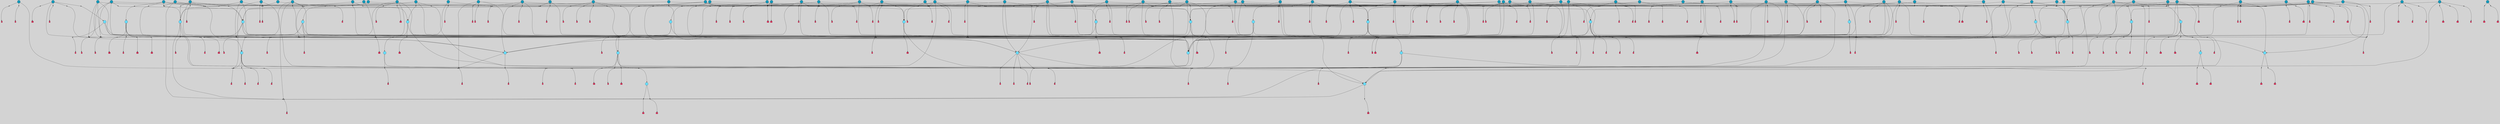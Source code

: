 // File exported with GEGELATI v1.3.1
// On the 2024-04-08 17:40:08
// With the File::TPGGraphDotExporter
digraph{
	graph[pad = "0.212, 0.055" bgcolor = lightgray]
	node[shape=circle style = filled label = ""]
		T3 [fillcolor="#66ddff"]
		T4 [fillcolor="#1199bb"]
		T7 [fillcolor="#66ddff"]
		T9 [fillcolor="#66ddff"]
		T11 [fillcolor="#66ddff"]
		T24 [fillcolor="#66ddff"]
		T27 [fillcolor="#66ddff"]
		T54 [fillcolor="#66ddff"]
		T59 [fillcolor="#66ddff"]
		T95 [fillcolor="#66ddff"]
		T102 [fillcolor="#1199bb"]
		T111 [fillcolor="#66ddff"]
		T129 [fillcolor="#66ddff"]
		T159 [fillcolor="#66ddff"]
		T160 [fillcolor="#1199bb"]
		T176 [fillcolor="#66ddff"]
		T195 [fillcolor="#66ddff"]
		T212 [fillcolor="#66ddff"]
		T213 [fillcolor="#66ddff"]
		T229 [fillcolor="#66ddff"]
		T240 [fillcolor="#66ddff"]
		T242 [fillcolor="#66ddff"]
		T278 [fillcolor="#1199bb"]
		T284 [fillcolor="#1199bb"]
		T315 [fillcolor="#1199bb"]
		T321 [fillcolor="#66ddff"]
		T322 [fillcolor="#66ddff"]
		T323 [fillcolor="#66ddff"]
		T324 [fillcolor="#66ddff"]
		T325 [fillcolor="#66ddff"]
		T326 [fillcolor="#66ddff"]
		T327 [fillcolor="#66ddff"]
		T328 [fillcolor="#1199bb"]
		T330 [fillcolor="#1199bb"]
		T351 [fillcolor="#1199bb"]
		T352 [fillcolor="#1199bb"]
		T353 [fillcolor="#66ddff"]
		T363 [fillcolor="#1199bb"]
		T384 [fillcolor="#1199bb"]
		T392 [fillcolor="#1199bb"]
		T394 [fillcolor="#66ddff"]
		T395 [fillcolor="#1199bb"]
		T400 [fillcolor="#1199bb"]
		T403 [fillcolor="#1199bb"]
		T415 [fillcolor="#1199bb"]
		T416 [fillcolor="#1199bb"]
		T421 [fillcolor="#1199bb"]
		T424 [fillcolor="#1199bb"]
		T426 [fillcolor="#1199bb"]
		T91 [fillcolor="#1199bb"]
		T273 [fillcolor="#1199bb"]
		T430 [fillcolor="#1199bb"]
		T431 [fillcolor="#1199bb"]
		T434 [fillcolor="#1199bb"]
		T435 [fillcolor="#1199bb"]
		T437 [fillcolor="#66ddff"]
		T440 [fillcolor="#1199bb"]
		T441 [fillcolor="#1199bb"]
		T442 [fillcolor="#1199bb"]
		T443 [fillcolor="#1199bb"]
		T445 [fillcolor="#1199bb"]
		T446 [fillcolor="#1199bb"]
		T448 [fillcolor="#1199bb"]
		T449 [fillcolor="#1199bb"]
		T450 [fillcolor="#1199bb"]
		T451 [fillcolor="#1199bb"]
		T452 [fillcolor="#1199bb"]
		T453 [fillcolor="#1199bb"]
		T454 [fillcolor="#1199bb"]
		T455 [fillcolor="#1199bb"]
		T457 [fillcolor="#1199bb"]
		T458 [fillcolor="#1199bb"]
		T459 [fillcolor="#1199bb"]
		T460 [fillcolor="#1199bb"]
		T304 [fillcolor="#1199bb"]
		T463 [fillcolor="#1199bb"]
		T464 [fillcolor="#1199bb"]
		T465 [fillcolor="#1199bb"]
		T318 [fillcolor="#1199bb"]
		T466 [fillcolor="#1199bb"]
		T467 [fillcolor="#1199bb"]
		T469 [fillcolor="#1199bb"]
		T470 [fillcolor="#1199bb"]
		T471 [fillcolor="#1199bb"]
		T472 [fillcolor="#1199bb"]
		T473 [fillcolor="#1199bb"]
		T474 [fillcolor="#1199bb"]
		T475 [fillcolor="#1199bb"]
		T476 [fillcolor="#1199bb"]
		T477 [fillcolor="#1199bb"]
		T478 [fillcolor="#1199bb"]
		T479 [fillcolor="#1199bb"]
		T480 [fillcolor="#1199bb"]
		T481 [fillcolor="#1199bb"]
		T482 [fillcolor="#1199bb"]
		T483 [fillcolor="#1199bb"]
		T484 [fillcolor="#1199bb"]
		T485 [fillcolor="#1199bb"]
		T486 [fillcolor="#1199bb"]
		T487 [fillcolor="#1199bb"]
		T488 [fillcolor="#1199bb"]
		T489 [fillcolor="#1199bb"]
		T490 [fillcolor="#1199bb"]
		T491 [fillcolor="#1199bb"]
		T492 [fillcolor="#1199bb"]
		T493 [fillcolor="#1199bb"]
		T494 [fillcolor="#1199bb"]
		T495 [fillcolor="#1199bb"]
		T496 [fillcolor="#1199bb"]
		T497 [fillcolor="#1199bb"]
		T498 [fillcolor="#1199bb"]
		P3618 [fillcolor="#cccccc" shape=point] //6|
		I3618 [shape=box style=invis label="6|1&2|6#1|7&#92;n10|7&2|0#1|5&#92;n9|4&0|1#2|2&#92;n8|6&0|0#1|0&#92;n"]
		P3618 -> I3618[style=invis]
		A2842 [fillcolor="#ff3366" shape=box margin=0.03 width=0 height=0 label="3"]
		T3 -> P3618 -> A2842
		P3619 [fillcolor="#cccccc" shape=point] //3|
		I3619 [shape=box style=invis label="7|6&2|4#0|2&#92;n10|3&2|7#1|4&#92;n11|6&0|4#0|1&#92;n7|1&0|0#2|6&#92;n7|6&0|3#2|6&#92;n4|0&2|6#0|1&#92;n4|4&2|5#0|2&#92;n4|6&0|4#2|7&#92;n10|0&2|3#1|5&#92;n2|6&0|5#0|2&#92;n1|0&2|3#0|7&#92;n1|6&2|0#0|5&#92;n6|2&0|1#0|7&#92;n9|2&0|3#2|7&#92;n5|3&0|6#0|6&#92;n1|7&2|5#2|3&#92;n8|1&2|7#0|6&#92;n1|0&2|5#2|1&#92;n7|1&2|2#2|5&#92;n7|4&2|6#0|3&#92;n"]
		P3619 -> I3619[style=invis]
		A2843 [fillcolor="#ff3366" shape=box margin=0.03 width=0 height=0 label="4"]
		T3 -> P3619 -> A2843
		P3620 [fillcolor="#cccccc" shape=point] //7|
		I3620 [shape=box style=invis label="0|2&2|4#2|6&#92;n5|3&0|6#0|1&#92;n4|7&2|6#0|5&#92;n7|6&0|7#0|5&#92;n10|7&2|2#1|1&#92;n"]
		P3620 -> I3620[style=invis]
		A2844 [fillcolor="#ff3366" shape=box margin=0.03 width=0 height=0 label="4"]
		T4 -> P3620 -> A2844
		P3621 [fillcolor="#cccccc" shape=point] //0|
		I3621 [shape=box style=invis label="2|5&0|1#0|6&#92;n6|1&2|2#2|7&#92;n8|0&0|3#1|4&#92;n4|3&2|5#2|4&#92;n8|1&2|4#0|0&#92;n6|6&0|1#2|6&#92;n11|7&2|4#2|5&#92;n6|2&2|4#0|2&#92;n8|5&2|4#2|4&#92;n2|1&2|1#2|2&#92;n2|7&2|5#2|6&#92;n9|7&0|5#0|4&#92;n1|2&0|5#2|6&#92;n4|2&2|3#2|7&#92;n3|3&2|1#0|2&#92;n"]
		P3621 -> I3621[style=invis]
		A2845 [fillcolor="#ff3366" shape=box margin=0.03 width=0 height=0 label="5"]
		T4 -> P3621 -> A2845
		P3622 [fillcolor="#cccccc" shape=point] //-3|
		I3622 [shape=box style=invis label="1|6&2|7#0|7&#92;n10|2&0|7#1|3&#92;n9|6&2|7#2|2&#92;n5|3&0|7#0|7&#92;n1|6&2|3#0|0&#92;n2|3&2|3#2|2&#92;n5|1&2|6#0|6&#92;n"]
		P3622 -> I3622[style=invis]
		A2846 [fillcolor="#ff3366" shape=box margin=0.03 width=0 height=0 label="7"]
		T7 -> P3622 -> A2846
		P3623 [fillcolor="#cccccc" shape=point] //5|
		I3623 [shape=box style=invis label="0|5&2|3#0|1&#92;n0|6&2|1#2|4&#92;n6|2&2|6#0|7&#92;n7|4&0|3#0|1&#92;n5|4&0|7#1|6&#92;n9|1&0|5#2|2&#92;n6|3&2|3#1|7&#92;n11|7&2|4#1|6&#92;n2|5&0|1#0|0&#92;n4|7&0|0#0|2&#92;n6|2&0|6#0|0&#92;n2|1&2|6#2|4&#92;n10|0&2|0#1|0&#92;n6|6&2|4#0|6&#92;n"]
		P3623 -> I3623[style=invis]
		A2847 [fillcolor="#ff3366" shape=box margin=0.03 width=0 height=0 label="8"]
		T7 -> P3623 -> A2847
		P3624 [fillcolor="#cccccc" shape=point] //-6|
		I3624 [shape=box style=invis label="11|1&0|7#2|0&#92;n10|4&0|1#1|0&#92;n4|3&2|4#2|1&#92;n0|5&2|0#0|0&#92;n6|1&0|0#0|3&#92;n8|2&2|0#0|4&#92;n11|4&2|0#1|6&#92;n7|0&2|6#2|3&#92;n5|3&2|6#2|0&#92;n2|0&2|0#0|4&#92;n"]
		P3624 -> I3624[style=invis]
		A2848 [fillcolor="#ff3366" shape=box margin=0.03 width=0 height=0 label="9"]
		T9 -> P3624 -> A2848
		P3625 [fillcolor="#cccccc" shape=point] //2|
		I3625 [shape=box style=invis label="6|3&2|7#1|4&#92;n8|6&0|0#2|5&#92;n2|1&0|2#0|3&#92;n8|7&0|6#0|4&#92;n2|1&2|0#0|1&#92;n0|0&2|2#2|3&#92;n6|6&0|7#2|1&#92;n6|1&0|7#2|6&#92;n5|4&2|7#0|4&#92;n0|3&0|4#2|0&#92;n11|0&2|0#2|5&#92;n4|5&2|5#2|4&#92;n5|7&0|6#0|4&#92;n9|7&2|5#0|3&#92;n5|4&2|1#0|3&#92;n5|3&0|1#1|7&#92;n0|4&0|3#2|5&#92;n"]
		P3625 -> I3625[style=invis]
		A2849 [fillcolor="#ff3366" shape=box margin=0.03 width=0 height=0 label="10"]
		T9 -> P3625 -> A2849
		P3626 [fillcolor="#cccccc" shape=point] //6|
		I3626 [shape=box style=invis label="3|0&2|7#2|2&#92;n3|2&0|4#2|5&#92;n5|1&0|2#1|0&#92;n8|7&0|1#2|0&#92;n8|5&0|3#0|6&#92;n0|2&0|2#2|3&#92;n1|5&2|5#0|5&#92;n5|6&0|6#0|7&#92;n6|7&0|0#2|6&#92;n1|2&2|3#0|0&#92;n7|7&2|3#0|4&#92;n0|7&2|7#0|6&#92;n1|0&2|2#2|7&#92;n4|4&0|1#0|0&#92;n"]
		P3626 -> I3626[style=invis]
		A2850 [fillcolor="#ff3366" shape=box margin=0.03 width=0 height=0 label="11"]
		T11 -> P3626 -> A2850
		P3627 [fillcolor="#cccccc" shape=point] //-4|
		I3627 [shape=box style=invis label="4|1&0|4#2|6&#92;n1|2&2|2#2|0&#92;n1|2&2|0#0|6&#92;n8|4&2|3#2|5&#92;n5|5&2|1#1|0&#92;n"]
		P3627 -> I3627[style=invis]
		A2851 [fillcolor="#ff3366" shape=box margin=0.03 width=0 height=0 label="12"]
		T11 -> P3627 -> A2851
		P3628 [fillcolor="#cccccc" shape=point] //-3|
		I3628 [shape=box style=invis label="8|1&2|3#0|5&#92;n0|6&0|5#0|5&#92;n3|7&2|1#0|6&#92;n3|5&0|1#0|0&#92;n9|5&2|0#0|4&#92;n3|5&0|2#0|3&#92;n10|6&2|4#1|0&#92;n9|4&2|7#2|6&#92;n1|7&2|5#2|2&#92;n"]
		P3628 -> I3628[style=invis]
		A2852 [fillcolor="#ff3366" shape=box margin=0.03 width=0 height=0 label="5"]
		T4 -> P3628 -> A2852
		P3629 [fillcolor="#cccccc" shape=point] //1|
		I3629 [shape=box style=invis label="5|1&0|6#2|7&#92;n2|4&0|4#2|2&#92;n0|6&0|5#0|4&#92;n10|6&2|5#1|6&#92;n9|3&0|1#1|7&#92;n10|3&2|2#1|0&#92;n5|0&0|0#2|1&#92;n11|3&2|3#1|5&#92;n10|3&0|1#1|0&#92;n2|4&0|1#0|1&#92;n0|2&0|3#2|4&#92;n9|2&2|1#2|5&#92;n11|7&2|6#2|6&#92;n"]
		P3629 -> I3629[style=invis]
		T24 -> P3629 -> T7
		P3630 [fillcolor="#cccccc" shape=point] //5|
		I3630 [shape=box style=invis label="3|0&2|0#0|1&#92;n3|0&0|7#0|1&#92;n5|3&0|2#2|6&#92;n4|4&2|4#2|6&#92;n11|2&0|7#1|6&#92;n2|7&2|2#2|5&#92;n9|3&2|6#2|7&#92;n7|7&0|0#0|4&#92;n6|1&2|4#2|3&#92;n5|4&2|0#1|6&#92;n1|3&0|7#0|4&#92;n"]
		P3630 -> I3630[style=invis]
		A2853 [fillcolor="#ff3366" shape=box margin=0.03 width=0 height=0 label="7"]
		T24 -> P3630 -> A2853
		P3631 [fillcolor="#cccccc" shape=point] //-2|
		I3631 [shape=box style=invis label="4|1&0|4#0|3&#92;n4|2&0|5#2|0&#92;n5|5&2|6#0|5&#92;n1|4&0|1#0|2&#92;n6|3&2|7#1|5&#92;n0|4&2|0#0|3&#92;n8|5&2|5#1|2&#92;n10|7&2|7#1|1&#92;n3|4&0|0#2|1&#92;n3|6&2|5#2|5&#92;n8|3&0|1#0|7&#92;n10|0&2|7#1|3&#92;n4|1&2|4#0|1&#92;n9|3&2|0#0|4&#92;n3|6&2|0#0|4&#92;n1|2&0|6#2|1&#92;n4|0&2|1#2|2&#92;n"]
		P3631 -> I3631[style=invis]
		A2854 [fillcolor="#ff3366" shape=box margin=0.03 width=0 height=0 label="14"]
		T24 -> P3631 -> A2854
		P3632 [fillcolor="#cccccc" shape=point] //2|
		I3632 [shape=box style=invis label="9|1&2|3#0|1&#92;n5|2&2|0#2|4&#92;n3|6&2|5#2|7&#92;n7|0&2|5#0|4&#92;n1|2&0|3#0|5&#92;n7|3&2|7#0|0&#92;n"]
		P3632 -> I3632[style=invis]
		A2855 [fillcolor="#ff3366" shape=box margin=0.03 width=0 height=0 label="2"]
		T27 -> P3632 -> A2855
		P3633 [fillcolor="#cccccc" shape=point] //-6|
		I3633 [shape=box style=invis label="7|5&0|4#0|4&#92;n11|0&2|5#2|1&#92;n"]
		P3633 -> I3633[style=invis]
		A2856 [fillcolor="#ff3366" shape=box margin=0.03 width=0 height=0 label="3"]
		T27 -> P3633 -> A2856
		T27 -> P3619
		T27 -> P3621
		P3634 [fillcolor="#cccccc" shape=point] //0|
		I3634 [shape=box style=invis label="4|0&0|3#2|7&#92;n10|2&0|3#1|7&#92;n3|5&0|2#0|3&#92;n4|5&0|0#2|1&#92;n10|7&2|0#1|2&#92;n5|3&2|3#1|6&#92;n9|5&2|0#0|4&#92;n5|4&2|7#0|2&#92;n10|3&2|7#1|4&#92;n7|2&0|1#2|6&#92;n8|6&0|5#0|5&#92;n8|7&2|3#0|5&#92;n2|6&2|4#0|0&#92;n"]
		P3634 -> I3634[style=invis]
		A2857 [fillcolor="#ff3366" shape=box margin=0.03 width=0 height=0 label="5"]
		T27 -> P3634 -> A2857
		P3635 [fillcolor="#cccccc" shape=point] //8|
		I3635 [shape=box style=invis label="9|0&0|1#2|0&#92;n10|1&2|5#1|4&#92;n8|2&2|6#0|4&#92;n2|4&2|5#2|3&#92;n4|2&2|2#0|2&#92;n7|5&0|2#0|0&#92;n8|2&2|1#1|3&#92;n8|7&0|7#2|1&#92;n1|1&0|0#0|7&#92;n5|6&2|5#1|0&#92;n6|6&2|5#0|0&#92;n11|4&0|3#2|6&#92;n4|2&2|4#0|7&#92;n5|6&0|1#2|0&#92;n11|3&0|2#0|7&#92;n"]
		P3635 -> I3635[style=invis]
		A2858 [fillcolor="#ff3366" shape=box margin=0.03 width=0 height=0 label="6"]
		T54 -> P3635 -> A2858
		T54 -> P3630
		P3636 [fillcolor="#cccccc" shape=point] //-10|
		I3636 [shape=box style=invis label="3|6&0|0#0|4&#92;n4|1&2|4#0|1&#92;n5|1&0|1#0|4&#92;n5|5&2|6#0|5&#92;n6|5&0|6#0|3&#92;n11|1&2|0#0|1&#92;n0|7&2|0#0|3&#92;n1|2&0|6#0|1&#92;n8|0&0|4#2|0&#92;n0|4&0|7#2|7&#92;n7|0&2|7#1|3&#92;n3|1&0|5#2|5&#92;n5|1&0|4#0|3&#92;n2|2&0|2#0|0&#92;n8|3&0|1#0|7&#92;n3|0&0|3#0|5&#92;n7|2&0|5#2|0&#92;n6|3&2|7#1|5&#92;n4|7&2|7#2|1&#92;n"]
		P3636 -> I3636[style=invis]
		A2859 [fillcolor="#ff3366" shape=box margin=0.03 width=0 height=0 label="14"]
		T54 -> P3636 -> A2859
		T54 -> P3623
		P3637 [fillcolor="#cccccc" shape=point] //8|
		I3637 [shape=box style=invis label="9|0&0|1#2|0&#92;n10|1&2|5#1|4&#92;n8|2&2|6#0|4&#92;n4|5&0|3#0|1&#92;n2|4&2|5#2|3&#92;n4|2&2|2#0|2&#92;n7|5&0|2#0|0&#92;n8|2&2|1#1|3&#92;n8|7&0|7#2|1&#92;n1|1&0|0#0|7&#92;n5|6&2|5#1|0&#92;n6|3&2|5#0|0&#92;n11|4&0|3#2|6&#92;n1|2&2|4#0|7&#92;n5|6&0|1#2|0&#92;n11|3&0|2#0|7&#92;n"]
		P3637 -> I3637[style=invis]
		A2860 [fillcolor="#ff3366" shape=box margin=0.03 width=0 height=0 label="6"]
		T59 -> P3637 -> A2860
		T59 -> P3630
		T59 -> P3624
		T59 -> P3630
		P3638 [fillcolor="#cccccc" shape=point] //4|
		I3638 [shape=box style=invis label="4|3&0|6#0|3&#92;n5|7&2|3#2|2&#92;n5|6&0|7#1|2&#92;n1|4&2|6#0|3&#92;n8|4&2|1#2|5&#92;n9|5&2|4#1|4&#92;n2|4&0|5#0|7&#92;n10|0&0|6#1|3&#92;n3|0&0|6#0|2&#92;n2|7&2|7#2|6&#92;n5|2&0|5#1|5&#92;n10|4&2|5#1|7&#92;n4|0&0|4#2|4&#92;n11|1&0|4#2|6&#92;n10|6&2|0#1|4&#92;n9|7&0|3#1|4&#92;n4|5&2|7#0|6&#92;n11|5&2|6#2|3&#92;n0|3&0|5#0|1&#92;n"]
		P3638 -> I3638[style=invis]
		A2861 [fillcolor="#ff3366" shape=box margin=0.03 width=0 height=0 label="13"]
		T95 -> P3638 -> A2861
		P3639 [fillcolor="#cccccc" shape=point] //8|
		I3639 [shape=box style=invis label="9|7&0|5#2|5&#92;n3|3&2|3#0|2&#92;n9|5&2|2#1|0&#92;n2|3&0|6#0|3&#92;n4|4&2|5#2|7&#92;n11|3&2|0#1|5&#92;n6|6&2|1#2|2&#92;n4|6&0|1#2|2&#92;n2|5&2|7#2|2&#92;n7|7&2|2#2|3&#92;n6|5&0|3#2|6&#92;n6|7&0|6#0|2&#92;n"]
		P3639 -> I3639[style=invis]
		A2862 [fillcolor="#ff3366" shape=box margin=0.03 width=0 height=0 label="14"]
		T95 -> P3639 -> A2862
		P3640 [fillcolor="#cccccc" shape=point] //2|
		I3640 [shape=box style=invis label="4|1&0|4#2|6&#92;n5|5&2|1#1|0&#92;n1|0&2|0#0|6&#92;n8|4&2|3#2|5&#92;n"]
		P3640 -> I3640[style=invis]
		T95 -> P3640 -> T11
		P3641 [fillcolor="#cccccc" shape=point] //-9|
		I3641 [shape=box style=invis label="2|0&2|0#2|1&#92;n4|4&2|4#2|6&#92;n9|1&0|3#1|7&#92;n5|3&0|2#2|6&#92;n2|7&2|2#2|5&#92;n5|4&2|0#1|6&#92;n3|0&0|7#0|1&#92;n1|3&0|7#0|4&#92;n11|6&2|2#0|7&#92;n7|7&0|0#0|4&#92;n11|0&0|7#1|6&#92;n9|3&2|6#2|7&#92;n"]
		P3641 -> I3641[style=invis]
		A2863 [fillcolor="#ff3366" shape=box margin=0.03 width=0 height=0 label="7"]
		T95 -> P3641 -> A2863
		P3642 [fillcolor="#cccccc" shape=point] //-8|
		I3642 [shape=box style=invis label="7|5&0|4#2|4&#92;n"]
		P3642 -> I3642[style=invis]
		A2864 [fillcolor="#ff3366" shape=box margin=0.03 width=0 height=0 label="3"]
		T95 -> P3642 -> A2864
		P3643 [fillcolor="#cccccc" shape=point] //7|
		I3643 [shape=box style=invis label="3|3&2|7#0|4&#92;n4|3&2|6#0|3&#92;n8|4&0|6#1|2&#92;n5|6&2|3#0|4&#92;n0|7&2|1#0|5&#92;n8|7&2|2#2|5&#92;n9|1&0|0#1|0&#92;n10|1&2|1#1|4&#92;n10|5&0|6#1|7&#92;n5|2&2|3#0|4&#92;n2|0&2|6#2|7&#92;n1|7&0|1#0|7&#92;n"]
		P3643 -> I3643[style=invis]
		A2865 [fillcolor="#ff3366" shape=box margin=0.03 width=0 height=0 label="2"]
		T102 -> P3643 -> A2865
		T102 -> P3642
		P3644 [fillcolor="#cccccc" shape=point] //8|
		I3644 [shape=box style=invis label="7|0&0|2#1|4&#92;n8|1&2|3#0|5&#92;n0|6&0|5#0|5&#92;n3|7&2|1#0|6&#92;n9|4&2|7#1|6&#92;n1|7&2|5#2|2&#92;n8|5&2|0#0|3&#92;n0|2&0|2#0|0&#92;n3|5&0|2#0|3&#92;n"]
		P3644 -> I3644[style=invis]
		A2866 [fillcolor="#ff3366" shape=box margin=0.03 width=0 height=0 label="5"]
		T102 -> P3644 -> A2866
		P3645 [fillcolor="#cccccc" shape=point] //-5|
		I3645 [shape=box style=invis label="0|0&2|3#0|2&#92;n10|5&0|6#1|3&#92;n7|3&0|6#2|3&#92;n3|4&0|6#0|6&#92;n10|5&0|2#1|1&#92;n5|0&0|1#0|3&#92;n6|6&2|5#1|5&#92;n7|4&0|2#1|7&#92;n5|7&0|1#2|5&#92;n1|5&0|0#0|3&#92;n7|5&2|1#2|6&#92;n9|0&0|2#0|0&#92;n4|0&2|4#0|0&#92;n4|6&0|0#2|3&#92;n3|1&0|6#2|5&#92;n7|7&2|1#2|3&#92;n9|4&2|2#0|6&#92;n"]
		P3645 -> I3645[style=invis]
		T111 -> P3645 -> T9
		P3646 [fillcolor="#cccccc" shape=point] //7|
		I3646 [shape=box style=invis label="7|4&2|1#2|0&#92;n4|1&2|4#2|3&#92;n5|0&2|0#2|2&#92;n6|1&2|4#2|6&#92;n"]
		P3646 -> I3646[style=invis]
		A2867 [fillcolor="#ff3366" shape=box margin=0.03 width=0 height=0 label="9"]
		T111 -> P3646 -> A2867
		P3647 [fillcolor="#cccccc" shape=point] //2|
		I3647 [shape=box style=invis label="3|0&2|0#0|1&#92;n11|2&0|7#1|6&#92;n8|7&2|4#0|5&#92;n5|3&0|2#2|6&#92;n4|4&2|4#2|6&#92;n3|0&0|7#0|1&#92;n2|7&2|2#2|5&#92;n9|3&2|6#2|7&#92;n7|7&0|0#0|4&#92;n6|1&2|4#1|3&#92;n5|4&2|0#1|6&#92;n1|3&0|7#0|4&#92;n"]
		P3647 -> I3647[style=invis]
		A2868 [fillcolor="#ff3366" shape=box margin=0.03 width=0 height=0 label="7"]
		T111 -> P3647 -> A2868
		T111 -> P3624
		T129 -> P3635
		T129 -> P3630
		P3648 [fillcolor="#cccccc" shape=point] //10|
		I3648 [shape=box style=invis label="4|5&2|7#2|1&#92;n1|7&2|3#0|6&#92;n3|5&2|2#0|3&#92;n10|3&0|7#1|4&#92;n7|1&0|4#2|6&#92;n10|2&0|3#1|7&#92;n9|5&2|0#0|4&#92;n4|0&0|3#2|7&#92;n11|4&2|6#1|2&#92;n5|4&2|7#0|2&#92;n2|6&2|4#0|0&#92;n6|5&0|7#2|1&#92;n5|3&2|3#1|6&#92;n10|7&2|0#1|2&#92;n"]
		P3648 -> I3648[style=invis]
		A2869 [fillcolor="#ff3366" shape=box margin=0.03 width=0 height=0 label="5"]
		T129 -> P3648 -> A2869
		P3649 [fillcolor="#cccccc" shape=point] //5|
		I3649 [shape=box style=invis label="9|4&2|3#1|3&#92;n0|4&2|4#0|5&#92;n6|1&2|6#2|5&#92;n4|0&0|5#2|0&#92;n"]
		P3649 -> I3649[style=invis]
		A2870 [fillcolor="#ff3366" shape=box margin=0.03 width=0 height=0 label="7"]
		T129 -> P3649 -> A2870
		P3650 [fillcolor="#cccccc" shape=point] //6|
		I3650 [shape=box style=invis label="9|4&2|7#0|6&#92;n8|4&0|1#1|0&#92;n1|3&0|0#2|1&#92;n2|4&0|6#2|2&#92;n5|1&2|5#0|7&#92;n3|0&0|3#2|6&#92;n2|2&2|6#0|2&#92;n8|4&0|4#2|2&#92;n5|1&2|4#0|3&#92;n9|4&0|6#0|6&#92;n5|0&2|2#1|5&#92;n11|7&0|0#1|1&#92;n0|4&0|3#0|3&#92;n7|7&2|4#2|5&#92;n1|5&0|1#2|1&#92;n"]
		P3650 -> I3650[style=invis]
		A2871 [fillcolor="#ff3366" shape=box margin=0.03 width=0 height=0 label="1"]
		T129 -> P3650 -> A2871
		P3651 [fillcolor="#cccccc" shape=point] //7|
		I3651 [shape=box style=invis label="7|0&2|1#2|0&#92;n9|7&2|1#1|7&#92;n8|2&0|1#1|0&#92;n6|6&0|2#1|1&#92;n2|2&0|5#0|0&#92;n5|7&0|0#2|1&#92;n5|1&2|5#1|5&#92;n4|7&2|4#2|3&#92;n10|5&2|2#1|5&#92;n1|3&2|2#2|0&#92;n10|2&2|6#1|5&#92;n"]
		P3651 -> I3651[style=invis]
		A2872 [fillcolor="#ff3366" shape=box margin=0.03 width=0 height=0 label="1"]
		T159 -> P3651 -> A2872
		P3652 [fillcolor="#cccccc" shape=point] //7|
		I3652 [shape=box style=invis label="7|4&2|7#0|4&#92;n4|6&0|1#2|5&#92;n2|1&2|3#0|0&#92;n4|3&2|0#0|1&#92;n0|0&2|7#2|7&#92;n7|7&0|5#2|3&#92;n5|0&2|1#2|2&#92;n10|0&0|4#1|2&#92;n4|4&0|7#0|0&#92;n6|7&0|2#0|1&#92;n1|4&2|5#0|4&#92;n"]
		P3652 -> I3652[style=invis]
		A2873 [fillcolor="#ff3366" shape=box margin=0.03 width=0 height=0 label="0"]
		T159 -> P3652 -> A2873
		P3653 [fillcolor="#cccccc" shape=point] //5|
		I3653 [shape=box style=invis label="0|5&2|3#0|1&#92;n0|6&2|1#2|4&#92;n6|2&2|6#0|7&#92;n9|0&2|7#1|1&#92;n7|4&0|3#0|1&#92;n11|7&2|4#1|6&#92;n9|1&0|5#2|2&#92;n5|4&0|7#1|6&#92;n2|5&0|1#0|0&#92;n4|7&0|0#0|2&#92;n6|2&0|6#0|0&#92;n2|1&2|6#2|4&#92;n10|0&0|0#1|0&#92;n6|6&2|4#0|6&#92;n"]
		P3653 -> I3653[style=invis]
		T159 -> P3653 -> T129
		T160 -> P3638
		T160 -> P3641
		P3654 [fillcolor="#cccccc" shape=point] //5|
		I3654 [shape=box style=invis label="6|0&2|7#2|7&#92;n3|6&2|6#2|6&#92;n6|3&0|5#1|2&#92;n"]
		P3654 -> I3654[style=invis]
		A2874 [fillcolor="#ff3366" shape=box margin=0.03 width=0 height=0 label="3"]
		T160 -> P3654 -> A2874
		P3655 [fillcolor="#cccccc" shape=point] //-2|
		I3655 [shape=box style=invis label="11|7&2|0#1|7&#92;n4|3&0|1#2|5&#92;n0|4&2|4#2|7&#92;n1|6&0|0#0|4&#92;n4|0&0|0#0|5&#92;n0|6&2|3#2|0&#92;n9|6&2|5#1|3&#92;n0|7&2|1#2|5&#92;n4|4&0|5#0|1&#92;n10|4&0|0#1|0&#92;n"]
		P3655 -> I3655[style=invis]
		A2875 [fillcolor="#ff3366" shape=box margin=0.03 width=0 height=0 label="12"]
		T160 -> P3655 -> A2875
		T160 -> P3630
		P3656 [fillcolor="#cccccc" shape=point] //3|
		I3656 [shape=box style=invis label="4|7&0|7#2|7&#92;n11|5&2|6#0|2&#92;n5|5&2|6#2|0&#92;n3|2&0|6#0|3&#92;n10|2&2|5#1|5&#92;n9|4&2|3#1|5&#92;n2|5&2|7#2|4&#92;n11|3&2|5#1|0&#92;n7|0&0|7#2|1&#92;n1|2&0|5#0|1&#92;n"]
		P3656 -> I3656[style=invis]
		A2876 [fillcolor="#ff3366" shape=box margin=0.03 width=0 height=0 label="5"]
		T176 -> P3656 -> A2876
		P3657 [fillcolor="#cccccc" shape=point] //2|
		I3657 [shape=box style=invis label="7|1&0|6#0|1&#92;n5|2&2|5#1|6&#92;n10|1&2|1#1|1&#92;n4|7&0|4#2|2&#92;n11|7&0|4#2|7&#92;n5|0&0|5#1|7&#92;n8|2&0|5#2|4&#92;n10|0&2|6#1|6&#92;n5|1&0|1#2|3&#92;n1|6&2|0#0|1&#92;n9|6&2|2#1|4&#92;n3|4&2|3#0|0&#92;n10|1&0|1#1|0&#92;n2|2&0|1#2|1&#92;n3|1&2|7#0|3&#92;n"]
		P3657 -> I3657[style=invis]
		A2877 [fillcolor="#ff3366" shape=box margin=0.03 width=0 height=0 label="10"]
		T176 -> P3657 -> A2877
		P3658 [fillcolor="#cccccc" shape=point] //-1|
		I3658 [shape=box style=invis label="1|7&2|1#0|6&#92;n8|1&2|3#0|5&#92;n10|6&2|7#1|0&#92;n1|7&2|5#0|2&#92;n0|3&0|3#2|2&#92;n3|5&0|1#0|0&#92;n3|5&0|2#0|3&#92;n1|5&2|0#0|4&#92;n5|7&2|2#2|5&#92;n4|0&2|3#0|3&#92;n"]
		P3658 -> I3658[style=invis]
		T176 -> P3658 -> T3
		P3659 [fillcolor="#cccccc" shape=point] //-3|
		I3659 [shape=box style=invis label="6|3&2|4#1|4&#92;n5|3&0|1#1|7&#92;n2|1&0|2#2|3&#92;n8|7&0|6#0|4&#92;n2|1&2|0#0|1&#92;n0|0&2|2#2|3&#92;n6|1&0|7#2|6&#92;n5|7&0|2#0|4&#92;n0|3&0|4#2|0&#92;n11|0&2|0#2|5&#92;n6|0&2|0#1|4&#92;n8|6&0|2#2|5&#92;n5|4&2|1#0|3&#92;n9|7&2|5#0|3&#92;n5|4&2|7#0|4&#92;n"]
		P3659 -> I3659[style=invis]
		A2878 [fillcolor="#ff3366" shape=box margin=0.03 width=0 height=0 label="10"]
		T176 -> P3659 -> A2878
		P3660 [fillcolor="#cccccc" shape=point] //4|
		I3660 [shape=box style=invis label="7|1&0|6#0|1&#92;n5|2&2|5#1|6&#92;n10|1&2|1#1|1&#92;n9|6&2|2#1|4&#92;n4|7&0|4#2|2&#92;n9|6&0|4#1|1&#92;n10|0&2|6#1|6&#92;n5|1&0|1#2|3&#92;n1|6&2|0#0|1&#92;n8|2&0|5#2|4&#92;n3|4&2|3#0|0&#92;n10|1&0|5#1|0&#92;n2|2&0|1#2|1&#92;n3|1&2|7#0|3&#92;n"]
		P3660 -> I3660[style=invis]
		A2879 [fillcolor="#ff3366" shape=box margin=0.03 width=0 height=0 label="10"]
		T176 -> P3660 -> A2879
		P3661 [fillcolor="#cccccc" shape=point] //5|
		I3661 [shape=box style=invis label="3|0&2|0#2|1&#92;n3|0&0|7#0|1&#92;n5|3&0|2#2|6&#92;n4|4&2|4#2|6&#92;n5|4&2|0#1|6&#92;n2|7&2|2#2|5&#92;n1|3&0|7#0|4&#92;n11|6&2|2#0|7&#92;n7|7&0|0#0|4&#92;n6|1&2|4#2|3&#92;n11|0&0|7#1|6&#92;n9|3&2|6#2|7&#92;n"]
		P3661 -> I3661[style=invis]
		A2880 [fillcolor="#ff3366" shape=box margin=0.03 width=0 height=0 label="7"]
		T195 -> P3661 -> A2880
		P3662 [fillcolor="#cccccc" shape=point] //4|
		I3662 [shape=box style=invis label="7|1&0|6#0|1&#92;n6|7&2|7#1|7&#92;n10|1&2|1#1|1&#92;n9|6&2|2#1|4&#92;n4|7&0|4#2|2&#92;n9|6&0|5#1|1&#92;n10|0&2|6#1|6&#92;n5|1&0|1#2|3&#92;n10|1&0|5#1|0&#92;n3|4&2|3#0|0&#92;n8|2&0|5#2|4&#92;n1|6&2|0#0|0&#92;n2|3&0|1#2|6&#92;n5|2&2|2#1|6&#92;n2|2&0|1#2|1&#92;n3|1&2|7#0|3&#92;n6|7&2|3#0|4&#92;n"]
		P3662 -> I3662[style=invis]
		A2881 [fillcolor="#ff3366" shape=box margin=0.03 width=0 height=0 label="10"]
		T195 -> P3662 -> A2881
		P3663 [fillcolor="#cccccc" shape=point] //-4|
		I3663 [shape=box style=invis label="0|4&0|0#2|7&#92;n8|5&2|4#2|4&#92;n4|3&2|5#2|4&#92;n11|7&2|2#2|5&#92;n6|5&2|2#2|7&#92;n3|2&0|7#0|7&#92;n3|3&2|1#0|3&#92;n2|6&0|3#2|5&#92;n0|1&2|6#2|2&#92;n8|2&0|0#1|6&#92;n0|7&0|5#0|4&#92;n9|5&0|3#2|7&#92;n2|7&2|5#2|6&#92;n9|0&2|0#0|1&#92;n1|2&2|4#0|2&#92;n"]
		P3663 -> I3663[style=invis]
		T195 -> P3663 -> T27
		T195 -> P3652
		P3664 [fillcolor="#cccccc" shape=point] //6|
		I3664 [shape=box style=invis label="9|4&2|7#0|6&#92;n8|4&0|1#1|0&#92;n1|3&0|0#2|1&#92;n2|4&0|6#2|2&#92;n5|1&2|5#0|7&#92;n3|0&0|3#2|6&#92;n2|2&2|6#0|2&#92;n8|4&0|4#2|2&#92;n5|1&2|4#0|3&#92;n9|4&0|6#0|6&#92;n5|0&2|2#1|5&#92;n11|7&0|0#1|1&#92;n0|4&0|3#0|3&#92;n7|7&2|4#2|5&#92;n1|5&0|1#2|1&#92;n"]
		P3664 -> I3664[style=invis]
		A2882 [fillcolor="#ff3366" shape=box margin=0.03 width=0 height=0 label="1"]
		T212 -> P3664 -> A2882
		P3665 [fillcolor="#cccccc" shape=point] //5|
		I3665 [shape=box style=invis label="9|4&2|3#1|3&#92;n0|4&2|4#0|5&#92;n6|1&2|6#2|5&#92;n4|0&0|5#2|0&#92;n"]
		P3665 -> I3665[style=invis]
		A2883 [fillcolor="#ff3366" shape=box margin=0.03 width=0 height=0 label="7"]
		T212 -> P3665 -> A2883
		P3666 [fillcolor="#cccccc" shape=point] //5|
		I3666 [shape=box style=invis label="3|0&2|0#0|1&#92;n3|0&0|7#0|1&#92;n5|3&0|2#2|6&#92;n4|4&2|4#2|6&#92;n11|2&0|7#1|6&#92;n2|7&2|2#2|5&#92;n9|3&2|6#2|7&#92;n7|7&0|0#0|4&#92;n6|1&2|4#2|3&#92;n5|4&2|0#1|6&#92;n1|3&0|7#0|4&#92;n"]
		P3666 -> I3666[style=invis]
		A2884 [fillcolor="#ff3366" shape=box margin=0.03 width=0 height=0 label="7"]
		T212 -> P3666 -> A2884
		P3667 [fillcolor="#cccccc" shape=point] //8|
		I3667 [shape=box style=invis label="9|0&0|1#2|0&#92;n10|1&2|5#1|4&#92;n8|2&2|6#0|4&#92;n2|4&2|5#2|3&#92;n4|2&2|2#0|2&#92;n7|5&0|2#0|0&#92;n8|2&2|1#1|3&#92;n8|7&0|7#2|1&#92;n1|1&0|0#0|7&#92;n5|6&2|5#1|0&#92;n6|6&2|5#0|0&#92;n11|4&0|3#2|6&#92;n4|2&2|4#0|7&#92;n5|6&0|1#2|0&#92;n11|3&0|2#0|7&#92;n"]
		P3667 -> I3667[style=invis]
		A2885 [fillcolor="#ff3366" shape=box margin=0.03 width=0 height=0 label="6"]
		T212 -> P3667 -> A2885
		P3668 [fillcolor="#cccccc" shape=point] //10|
		I3668 [shape=box style=invis label="4|5&2|7#2|1&#92;n1|7&2|3#0|6&#92;n3|5&2|2#0|3&#92;n10|3&0|7#1|4&#92;n7|1&0|4#2|6&#92;n10|2&0|3#1|7&#92;n9|5&2|0#0|4&#92;n4|0&0|3#2|7&#92;n11|4&2|6#1|2&#92;n5|4&2|7#0|2&#92;n2|6&2|4#0|0&#92;n6|5&0|7#2|1&#92;n5|3&2|3#1|6&#92;n10|7&2|0#1|2&#92;n"]
		P3668 -> I3668[style=invis]
		A2886 [fillcolor="#ff3366" shape=box margin=0.03 width=0 height=0 label="5"]
		T212 -> P3668 -> A2886
		P3669 [fillcolor="#cccccc" shape=point] //6|
		I3669 [shape=box style=invis label="9|4&2|7#0|6&#92;n8|4&0|1#1|0&#92;n1|3&0|0#2|1&#92;n2|4&0|6#2|2&#92;n5|1&2|5#0|7&#92;n3|0&0|3#2|6&#92;n2|2&2|6#0|2&#92;n8|4&0|4#2|2&#92;n5|1&2|4#0|3&#92;n9|4&0|6#0|6&#92;n5|0&2|2#1|5&#92;n11|7&0|0#1|1&#92;n0|4&0|3#0|3&#92;n7|7&2|4#2|5&#92;n1|5&0|1#2|1&#92;n"]
		P3669 -> I3669[style=invis]
		A2887 [fillcolor="#ff3366" shape=box margin=0.03 width=0 height=0 label="1"]
		T213 -> P3669 -> A2887
		P3670 [fillcolor="#cccccc" shape=point] //5|
		I3670 [shape=box style=invis label="9|4&2|3#1|3&#92;n0|4&2|4#0|5&#92;n6|1&2|6#2|5&#92;n4|0&0|5#2|0&#92;n"]
		P3670 -> I3670[style=invis]
		A2888 [fillcolor="#ff3366" shape=box margin=0.03 width=0 height=0 label="7"]
		T213 -> P3670 -> A2888
		P3671 [fillcolor="#cccccc" shape=point] //8|
		I3671 [shape=box style=invis label="9|0&0|1#2|0&#92;n10|1&2|5#1|4&#92;n8|2&2|6#0|4&#92;n2|4&2|5#2|3&#92;n4|2&2|2#0|2&#92;n7|5&0|2#0|0&#92;n8|2&2|1#1|3&#92;n8|7&0|7#2|1&#92;n1|1&0|0#0|7&#92;n5|6&2|5#1|0&#92;n6|6&2|5#0|0&#92;n11|4&0|3#2|6&#92;n4|2&2|4#0|7&#92;n5|6&0|1#2|0&#92;n11|3&0|2#0|7&#92;n"]
		P3671 -> I3671[style=invis]
		A2889 [fillcolor="#ff3366" shape=box margin=0.03 width=0 height=0 label="6"]
		T213 -> P3671 -> A2889
		P3672 [fillcolor="#cccccc" shape=point] //10|
		I3672 [shape=box style=invis label="4|5&2|7#2|1&#92;n1|7&2|3#0|6&#92;n3|5&2|2#0|3&#92;n10|3&0|7#1|4&#92;n7|1&0|4#2|6&#92;n10|2&0|3#1|7&#92;n9|5&2|0#0|4&#92;n4|0&0|3#2|7&#92;n11|4&2|6#1|2&#92;n5|4&2|7#0|2&#92;n2|6&2|4#0|0&#92;n6|5&0|7#2|1&#92;n5|3&2|3#1|6&#92;n10|7&2|0#1|2&#92;n"]
		P3672 -> I3672[style=invis]
		A2890 [fillcolor="#ff3366" shape=box margin=0.03 width=0 height=0 label="5"]
		T213 -> P3672 -> A2890
		P3673 [fillcolor="#cccccc" shape=point] //5|
		I3673 [shape=box style=invis label="3|0&2|0#0|1&#92;n3|0&0|7#0|1&#92;n5|3&0|2#2|6&#92;n4|4&2|4#2|6&#92;n11|2&0|7#1|6&#92;n2|7&2|2#2|5&#92;n9|3&2|6#2|7&#92;n7|7&0|0#0|4&#92;n6|1&2|4#2|3&#92;n5|4&2|0#1|6&#92;n1|3&0|7#0|4&#92;n"]
		P3673 -> I3673[style=invis]
		A2891 [fillcolor="#ff3366" shape=box margin=0.03 width=0 height=0 label="7"]
		T213 -> P3673 -> A2891
		P3674 [fillcolor="#cccccc" shape=point] //-2|
		I3674 [shape=box style=invis label="5|2&2|0#2|4&#92;n9|1&2|3#0|1&#92;n3|6&2|5#2|7&#92;n7|0&2|1#0|4&#92;n1|2&0|3#0|5&#92;n7|3&2|7#0|0&#92;n"]
		P3674 -> I3674[style=invis]
		A2892 [fillcolor="#ff3366" shape=box margin=0.03 width=0 height=0 label="2"]
		T229 -> P3674 -> A2892
		P3675 [fillcolor="#cccccc" shape=point] //9|
		I3675 [shape=box style=invis label="7|1&2|2#2|5&#92;n1|0&2|5#2|1&#92;n11|6&0|4#0|1&#92;n10|6&0|3#1|6&#92;n7|1&0|0#2|6&#92;n4|0&2|6#0|1&#92;n4|6&0|4#2|7&#92;n10|0&2|3#1|0&#92;n1|0&2|3#0|7&#92;n1|6&2|0#0|5&#92;n6|2&0|1#0|7&#92;n9|2&0|3#2|7&#92;n5|3&0|6#0|6&#92;n3|1&0|3#0|5&#92;n1|7&2|5#2|3&#92;n8|1&2|7#0|6&#92;n10|3&2|0#1|4&#92;n7|6&2|4#0|2&#92;n7|4&2|6#0|3&#92;n"]
		P3675 -> I3675[style=invis]
		T229 -> P3675 -> T7
		P3676 [fillcolor="#cccccc" shape=point] //2|
		I3676 [shape=box style=invis label="8|6&0|2#0|5&#92;n10|5&2|3#1|7&#92;n5|6&0|1#2|5&#92;n11|3&0|0#2|2&#92;n0|3&2|1#0|6&#92;n9|7&2|6#0|1&#92;n4|6&2|7#0|2&#92;n8|0&0|6#2|0&#92;n11|2&0|7#0|1&#92;n3|7&2|4#0|7&#92;n5|1&0|1#0|6&#92;n7|6&2|7#2|4&#92;n6|1&0|3#0|2&#92;n6|6&2|5#1|2&#92;n8|5&0|2#0|0&#92;n0|2&0|3#0|0&#92;n2|5&2|5#2|1&#92;n10|4&0|1#1|0&#92;n4|3&2|5#0|4&#92;n"]
		P3676 -> I3676[style=invis]
		A2893 [fillcolor="#ff3366" shape=box margin=0.03 width=0 height=0 label="11"]
		T229 -> P3676 -> A2893
		P3677 [fillcolor="#cccccc" shape=point] //-7|
		I3677 [shape=box style=invis label="11|2&2|6#1|1&#92;n2|3&0|6#2|3&#92;n10|0&0|2#1|4&#92;n"]
		P3677 -> I3677[style=invis]
		T229 -> P3677 -> T111
		P3678 [fillcolor="#cccccc" shape=point] //-1|
		I3678 [shape=box style=invis label="6|4&0|4#2|4&#92;n4|5&2|5#2|4&#92;n9|7&2|5#0|3&#92;n3|7&2|6#0|6&#92;n8|7&0|6#0|4&#92;n2|1&2|0#0|1&#92;n8|6&0|0#2|5&#92;n2|1&0|2#0|3&#92;n6|1&0|7#2|6&#92;n6|3&0|1#1|6&#92;n5|4&2|7#0|4&#92;n0|7&0|4#2|0&#92;n11|0&2|0#2|5&#92;n3|7&2|0#2|7&#92;n8|3&2|7#1|4&#92;n5|7&0|6#0|4&#92;n0|0&2|3#2|3&#92;n5|4&2|1#0|3&#92;n0|4&0|3#2|5&#92;n"]
		P3678 -> I3678[style=invis]
		A2894 [fillcolor="#ff3366" shape=box margin=0.03 width=0 height=0 label="10"]
		T229 -> P3678 -> A2894
		P3679 [fillcolor="#cccccc" shape=point] //5|
		I3679 [shape=box style=invis label="1|6&2|7#0|7&#92;n9|2&2|7#2|2&#92;n10|2&0|7#1|3&#92;n5|3&0|7#0|7&#92;n7|0&2|7#2|2&#92;n1|6&2|3#0|0&#92;n2|3&2|3#2|2&#92;n"]
		P3679 -> I3679[style=invis]
		A2895 [fillcolor="#ff3366" shape=box margin=0.03 width=0 height=0 label="7"]
		T240 -> P3679 -> A2895
		P3680 [fillcolor="#cccccc" shape=point] //-8|
		I3680 [shape=box style=invis label="7|5&0|2#2|1&#92;n1|0&2|6#0|0&#92;n7|1&2|6#1|1&#92;n8|7&0|3#1|6&#92;n3|7&2|3#2|4&#92;n"]
		P3680 -> I3680[style=invis]
		A2896 [fillcolor="#ff3366" shape=box margin=0.03 width=0 height=0 label="2"]
		T240 -> P3680 -> A2896
		P3681 [fillcolor="#cccccc" shape=point] //-3|
		I3681 [shape=box style=invis label="1|1&2|1#0|1&#92;n1|4&0|0#2|4&#92;n11|0&2|3#0|2&#92;n11|6&0|4#0|1&#92;n5|2&0|6#1|5&#92;n3|7&2|6#2|7&#92;n7|7&0|1#2|1&#92;n9|5&2|2#2|0&#92;n6|5&2|6#1|4&#92;n0|7&0|5#2|4&#92;n8|1&0|0#2|3&#92;n0|5&0|3#0|5&#92;n2|0&2|4#0|5&#92;n7|5&2|7#1|3&#92;n8|3&0|0#1|2&#92;n"]
		P3681 -> I3681[style=invis]
		A2897 [fillcolor="#ff3366" shape=box margin=0.03 width=0 height=0 label="1"]
		T240 -> P3681 -> A2897
		P3682 [fillcolor="#cccccc" shape=point] //-9|
		I3682 [shape=box style=invis label="4|7&2|6#0|5&#92;n11|3&0|2#2|6&#92;n10|2&2|4#1|6&#92;n3|0&2|6#2|7&#92;n4|3&0|5#0|7&#92;n2|3&0|7#0|7&#92;n10|6&0|7#1|5&#92;n10|1&2|2#1|1&#92;n1|7&0|3#2|6&#92;n"]
		P3682 -> I3682[style=invis]
		A2898 [fillcolor="#ff3366" shape=box margin=0.03 width=0 height=0 label="4"]
		T242 -> P3682 -> A2898
		P3683 [fillcolor="#cccccc" shape=point] //7|
		I3683 [shape=box style=invis label="7|2&0|4#1|3&#92;n7|7&0|0#0|4&#92;n4|4&2|4#2|6&#92;n2|3&2|2#2|5&#92;n8|0&0|2#2|1&#92;n9|3&2|6#2|7&#92;n6|4&2|4#2|3&#92;n3|3&2|0#0|1&#92;n6|4&2|0#1|6&#92;n5|3&0|7#0|4&#92;n"]
		P3683 -> I3683[style=invis]
		A2899 [fillcolor="#ff3366" shape=box margin=0.03 width=0 height=0 label="7"]
		T242 -> P3683 -> A2899
		P3684 [fillcolor="#cccccc" shape=point] //2|
		I3684 [shape=box style=invis label="4|5&2|7#2|1&#92;n1|7&2|3#0|6&#92;n3|5&2|2#0|3&#92;n10|3&2|7#1|4&#92;n7|1&0|4#2|6&#92;n4|0&0|3#2|7&#92;n9|5&2|0#0|4&#92;n10|2&0|3#1|7&#92;n11|4&2|6#1|2&#92;n10|3&2|1#1|6&#92;n5|4&2|7#0|2&#92;n2|6&2|4#0|0&#92;n6|5&0|7#2|1&#92;n5|3&2|3#1|6&#92;n10|7&2|0#1|2&#92;n"]
		P3684 -> I3684[style=invis]
		A2900 [fillcolor="#ff3366" shape=box margin=0.03 width=0 height=0 label="5"]
		T242 -> P3684 -> A2900
		P3685 [fillcolor="#cccccc" shape=point] //7|
		I3685 [shape=box style=invis label="8|4&2|1#2|5&#92;n4|1&2|7#2|1&#92;n11|5&2|6#0|3&#92;n10|4&2|5#1|7&#92;n4|0&0|4#2|4&#92;n4|5&2|7#0|6&#92;n9|5&2|4#0|4&#92;n2|4&0|5#0|7&#92;n1|4&2|6#0|3&#92;n2|7&2|7#2|6&#92;n3|0&0|6#0|2&#92;n10|0&2|6#1|3&#92;n4|4&0|6#0|7&#92;n10|6&2|0#1|4&#92;n5|4&2|6#1|1&#92;n9|7&0|3#0|4&#92;n5|6&0|7#1|2&#92;n5|7&2|3#2|2&#92;n0|3&0|5#0|1&#92;n"]
		P3685 -> I3685[style=invis]
		T242 -> P3685 -> T9
		T278 -> P3638
		P3686 [fillcolor="#cccccc" shape=point] //1|
		I3686 [shape=box style=invis label="0|4&0|1#0|1&#92;n10|5&2|5#1|6&#92;n7|7&2|5#2|2&#92;n9|5&0|7#2|7&#92;n8|4&0|3#2|7&#92;n11|0&2|3#0|5&#92;n7|0&0|0#0|1&#92;n4|2&0|4#0|5&#92;n5|1&0|6#2|7&#92;n11|3&0|7#1|3&#92;n"]
		P3686 -> I3686[style=invis]
		T278 -> P3686 -> T7
		P3687 [fillcolor="#cccccc" shape=point] //-3|
		I3687 [shape=box style=invis label="4|5&0|0#0|0&#92;n4|7&0|0#0|2&#92;n0|6&2|1#2|4&#92;n9|1&0|5#2|2&#92;n10|0&2|0#1|0&#92;n6|6&2|4#0|6&#92;n2|5&0|1#0|0&#92;n6|3&2|3#1|7&#92;n11|7&2|4#1|6&#92;n6|2&2|6#0|1&#92;n6|2&0|0#0|0&#92;n9|1&2|6#2|4&#92;n10|4&0|3#1|1&#92;n5|4&2|7#1|6&#92;n"]
		P3687 -> I3687[style=invis]
		T278 -> P3687 -> T95
		P3688 [fillcolor="#cccccc" shape=point] //-2|
		I3688 [shape=box style=invis label="3|0&2|0#0|1&#92;n4|1&0|3#2|2&#92;n11|2&0|7#1|6&#92;n8|7&2|4#0|5&#92;n6|1&2|4#1|3&#92;n4|4&2|4#2|6&#92;n3|0&0|7#0|1&#92;n9|3&2|6#2|7&#92;n7|7&0|0#0|4&#92;n5|3&0|2#2|6&#92;n5|4&2|0#1|6&#92;n1|3&0|7#0|4&#92;n"]
		P3688 -> I3688[style=invis]
		A2901 [fillcolor="#ff3366" shape=box margin=0.03 width=0 height=0 label="7"]
		T284 -> P3688 -> A2901
		P3689 [fillcolor="#cccccc" shape=point] //-3|
		I3689 [shape=box style=invis label="8|4&0|1#1|0&#92;n7|4&0|6#0|0&#92;n3|6&0|6#2|2&#92;n9|4&0|0#2|7&#92;n0|7&2|7#2|7&#92;n0|2&2|7#0|5&#92;n6|3&0|3#0|7&#92;n11|6&0|0#2|2&#92;n2|0&2|3#2|2&#92;n10|1&0|6#1|3&#92;n2|5&0|0#0|1&#92;n4|3&0|1#2|5&#92;n1|6&2|0#0|0&#92;n"]
		P3689 -> I3689[style=invis]
		A2902 [fillcolor="#ff3366" shape=box margin=0.03 width=0 height=0 label="1"]
		T284 -> P3689 -> A2902
		P3690 [fillcolor="#cccccc" shape=point] //5|
		I3690 [shape=box style=invis label="3|0&2|0#0|1&#92;n3|0&0|7#0|3&#92;n5|3&0|2#2|6&#92;n4|4&2|4#2|6&#92;n11|2&0|7#1|6&#92;n9|3&2|6#2|7&#92;n2|7&2|2#2|5&#92;n7|7&0|0#0|4&#92;n6|1&2|4#2|3&#92;n1|3&0|7#0|4&#92;n"]
		P3690 -> I3690[style=invis]
		A2903 [fillcolor="#ff3366" shape=box margin=0.03 width=0 height=0 label="7"]
		T284 -> P3690 -> A2903
		P3691 [fillcolor="#cccccc" shape=point] //-5|
		I3691 [shape=box style=invis label="10|6&2|5#1|6&#92;n9|3&0|1#1|7&#92;n2|4&0|1#0|1&#92;n11|3&0|7#1|6&#92;n5|1&0|6#2|7&#92;n8|0&0|0#0|1&#92;n0|6&0|7#0|4&#92;n6|7&2|6#2|6&#92;n11|0&2|3#0|5&#92;n"]
		P3691 -> I3691[style=invis]
		T284 -> P3691 -> T7
		P3692 [fillcolor="#cccccc" shape=point] //-5|
		I3692 [shape=box style=invis label="8|4&0|1#1|4&#92;n11|6&0|0#2|2&#92;n8|5&2|4#1|1&#92;n9|4&0|0#2|7&#92;n3|7&0|7#2|7&#92;n2|5&0|0#0|1&#92;n6|3&0|3#0|7&#92;n3|6&0|6#2|2&#92;n2|0&2|3#2|2&#92;n2|2&2|1#2|3&#92;n6|0&2|3#0|3&#92;n10|1&0|6#1|3&#92;n"]
		P3692 -> I3692[style=invis]
		A2904 [fillcolor="#ff3366" shape=box margin=0.03 width=0 height=0 label="1"]
		T284 -> P3692 -> A2904
		P3693 [fillcolor="#cccccc" shape=point] //5|
		I3693 [shape=box style=invis label="11|7&2|0#1|7&#92;n1|5&2|4#2|4&#92;n4|3&0|1#0|5&#92;n1|6&0|0#0|4&#92;n8|6&2|4#0|0&#92;n4|0&2|0#0|5&#92;n10|4&2|0#1|0&#92;n4|4&0|5#0|1&#92;n0|7&2|1#0|5&#92;n0|6&2|3#2|0&#92;n9|6&2|5#1|3&#92;n"]
		P3693 -> I3693[style=invis]
		T315 -> P3693 -> T195
		T315 -> P3682
		T315 -> P3683
		P3694 [fillcolor="#cccccc" shape=point] //-6|
		I3694 [shape=box style=invis label="9|0&2|0#0|1&#92;n3|2&0|2#0|3&#92;n5|4&0|5#1|7&#92;n2|1&0|4#0|3&#92;n9|2&2|0#2|4&#92;n7|6&0|4#0|2&#92;n2|3&0|6#2|6&#92;n1|2&0|3#2|0&#92;n"]
		P3694 -> I3694[style=invis]
		T315 -> P3694 -> T54
		P3695 [fillcolor="#cccccc" shape=point] //-2|
		I3695 [shape=box style=invis label="1|3&0|2#0|7&#92;n6|1&0|7#0|0&#92;n6|1&2|4#1|7&#92;n3|0&2|3#0|3&#92;n0|2&0|7#2|6&#92;n"]
		P3695 -> I3695[style=invis]
		T315 -> P3695 -> T195
		P3696 [fillcolor="#cccccc" shape=point] //-9|
		I3696 [shape=box style=invis label="2|0&2|0#2|1&#92;n4|4&2|4#2|6&#92;n9|1&0|3#1|7&#92;n5|3&0|2#2|6&#92;n2|7&2|2#2|5&#92;n5|4&2|0#1|6&#92;n3|0&0|7#0|1&#92;n1|3&0|7#0|4&#92;n11|6&2|2#0|7&#92;n7|7&0|0#0|4&#92;n11|0&0|7#1|6&#92;n9|3&2|6#2|7&#92;n"]
		P3696 -> I3696[style=invis]
		A2905 [fillcolor="#ff3366" shape=box margin=0.03 width=0 height=0 label="7"]
		T321 -> P3696 -> A2905
		P3697 [fillcolor="#cccccc" shape=point] //-4|
		I3697 [shape=box style=invis label="4|1&0|4#2|6&#92;n1|2&2|2#2|0&#92;n1|2&2|0#0|6&#92;n8|4&2|3#2|5&#92;n5|5&2|1#1|0&#92;n"]
		P3697 -> I3697[style=invis]
		A2906 [fillcolor="#ff3366" shape=box margin=0.03 width=0 height=0 label="12"]
		T322 -> P3697 -> A2906
		P3698 [fillcolor="#cccccc" shape=point] //8|
		I3698 [shape=box style=invis label="9|7&0|5#2|5&#92;n3|3&2|3#0|2&#92;n9|5&2|2#1|0&#92;n2|3&0|6#0|3&#92;n4|4&2|5#2|7&#92;n11|3&2|0#1|5&#92;n6|6&2|1#2|2&#92;n4|6&0|1#2|2&#92;n2|5&2|7#2|2&#92;n7|7&2|2#2|3&#92;n6|5&0|3#2|6&#92;n6|7&0|6#0|2&#92;n"]
		P3698 -> I3698[style=invis]
		A2907 [fillcolor="#ff3366" shape=box margin=0.03 width=0 height=0 label="14"]
		T321 -> P3698 -> A2907
		P3699 [fillcolor="#cccccc" shape=point] //-8|
		I3699 [shape=box style=invis label="7|5&0|4#2|4&#92;n"]
		P3699 -> I3699[style=invis]
		A2908 [fillcolor="#ff3366" shape=box margin=0.03 width=0 height=0 label="3"]
		T321 -> P3699 -> A2908
		P3700 [fillcolor="#cccccc" shape=point] //4|
		I3700 [shape=box style=invis label="4|3&0|6#0|3&#92;n5|7&2|3#2|2&#92;n5|6&0|7#1|2&#92;n1|4&2|6#0|3&#92;n8|4&2|1#2|5&#92;n9|5&2|4#1|4&#92;n2|4&0|5#0|7&#92;n10|0&0|6#1|3&#92;n3|0&0|6#0|2&#92;n2|7&2|7#2|6&#92;n5|2&0|5#1|5&#92;n10|4&2|5#1|7&#92;n4|0&0|4#2|4&#92;n11|1&0|4#2|6&#92;n10|6&2|0#1|4&#92;n9|7&0|3#1|4&#92;n4|5&2|7#0|6&#92;n11|5&2|6#2|3&#92;n0|3&0|5#0|1&#92;n"]
		P3700 -> I3700[style=invis]
		A2909 [fillcolor="#ff3366" shape=box margin=0.03 width=0 height=0 label="13"]
		T321 -> P3700 -> A2909
		P3701 [fillcolor="#cccccc" shape=point] //-3|
		I3701 [shape=box style=invis label="4|5&0|0#0|0&#92;n4|7&0|0#0|2&#92;n0|6&2|1#2|4&#92;n9|1&0|5#2|2&#92;n10|0&2|0#1|0&#92;n6|6&2|4#0|6&#92;n2|5&0|1#0|0&#92;n6|3&2|3#1|7&#92;n11|7&2|4#1|6&#92;n6|2&2|6#0|1&#92;n6|2&0|0#0|0&#92;n9|1&2|6#2|4&#92;n10|4&0|3#1|1&#92;n5|4&2|7#1|6&#92;n"]
		P3701 -> I3701[style=invis]
		T324 -> P3701 -> T321
		P3702 [fillcolor="#cccccc" shape=point] //2|
		I3702 [shape=box style=invis label="4|1&0|4#2|6&#92;n5|5&2|1#1|0&#92;n1|0&2|0#0|6&#92;n8|4&2|3#2|5&#92;n"]
		P3702 -> I3702[style=invis]
		T321 -> P3702 -> T322
		P3703 [fillcolor="#cccccc" shape=point] //5|
		I3703 [shape=box style=invis label="0|5&2|3#0|1&#92;n0|6&2|1#2|4&#92;n6|2&2|6#0|7&#92;n7|4&0|3#0|1&#92;n5|4&0|7#1|6&#92;n9|1&0|5#2|2&#92;n6|3&2|3#1|7&#92;n11|7&2|4#1|6&#92;n2|5&0|1#0|0&#92;n4|7&0|0#0|2&#92;n6|2&0|6#0|0&#92;n2|1&2|6#2|4&#92;n10|0&2|0#1|0&#92;n6|6&2|4#0|6&#92;n"]
		P3703 -> I3703[style=invis]
		A2910 [fillcolor="#ff3366" shape=box margin=0.03 width=0 height=0 label="8"]
		T323 -> P3703 -> A2910
		P3704 [fillcolor="#cccccc" shape=point] //-3|
		I3704 [shape=box style=invis label="1|6&2|7#0|7&#92;n10|2&0|7#1|3&#92;n9|6&2|7#2|2&#92;n5|3&0|7#0|7&#92;n1|6&2|3#0|0&#92;n2|3&2|3#2|2&#92;n5|1&2|6#0|6&#92;n"]
		P3704 -> I3704[style=invis]
		A2911 [fillcolor="#ff3366" shape=box margin=0.03 width=0 height=0 label="7"]
		T323 -> P3704 -> A2911
		P3705 [fillcolor="#cccccc" shape=point] //1|
		I3705 [shape=box style=invis label="0|4&0|1#0|1&#92;n10|5&2|5#1|6&#92;n7|7&2|5#2|2&#92;n9|5&0|7#2|7&#92;n8|4&0|3#2|7&#92;n11|0&2|3#0|5&#92;n7|0&0|0#0|1&#92;n4|2&0|4#0|5&#92;n5|1&0|6#2|7&#92;n11|3&0|7#1|3&#92;n"]
		P3705 -> I3705[style=invis]
		T324 -> P3705 -> T323
		P3706 [fillcolor="#cccccc" shape=point] //6|
		I3706 [shape=box style=invis label="3|0&2|7#2|2&#92;n3|2&0|4#2|5&#92;n5|1&0|2#1|0&#92;n8|7&0|1#2|0&#92;n8|5&0|3#0|6&#92;n0|2&0|2#2|3&#92;n1|5&2|5#0|5&#92;n5|6&0|6#0|7&#92;n6|7&0|0#2|6&#92;n1|2&2|3#0|0&#92;n7|7&2|3#0|4&#92;n0|7&2|7#0|6&#92;n1|0&2|2#2|7&#92;n4|4&0|1#0|0&#92;n"]
		P3706 -> I3706[style=invis]
		A2912 [fillcolor="#ff3366" shape=box margin=0.03 width=0 height=0 label="11"]
		T322 -> P3706 -> A2912
		P3707 [fillcolor="#cccccc" shape=point] //4|
		I3707 [shape=box style=invis label="4|3&0|6#0|3&#92;n5|7&2|3#2|2&#92;n5|6&0|7#1|2&#92;n1|4&2|6#0|3&#92;n8|4&2|1#2|5&#92;n9|5&2|4#1|4&#92;n2|4&0|5#0|7&#92;n10|0&0|6#1|3&#92;n3|0&0|6#0|2&#92;n2|7&2|7#2|6&#92;n5|2&0|5#1|5&#92;n10|4&2|5#1|7&#92;n4|0&0|4#2|4&#92;n11|1&0|4#2|6&#92;n10|6&2|0#1|4&#92;n9|7&0|3#1|4&#92;n4|5&2|7#0|6&#92;n11|5&2|6#2|3&#92;n0|3&0|5#0|1&#92;n"]
		P3707 -> I3707[style=invis]
		A2913 [fillcolor="#ff3366" shape=box margin=0.03 width=0 height=0 label="13"]
		T324 -> P3707 -> A2913
		P3708 [fillcolor="#cccccc" shape=point] //-9|
		I3708 [shape=box style=invis label="2|0&2|0#2|1&#92;n4|4&2|4#2|6&#92;n9|1&0|3#1|7&#92;n5|3&0|2#2|6&#92;n2|7&2|2#2|5&#92;n5|4&2|0#1|6&#92;n3|0&0|7#0|1&#92;n1|3&0|7#0|4&#92;n11|6&2|2#0|7&#92;n7|7&0|0#0|4&#92;n11|0&0|7#1|6&#92;n9|3&2|6#2|7&#92;n"]
		P3708 -> I3708[style=invis]
		A2914 [fillcolor="#ff3366" shape=box margin=0.03 width=0 height=0 label="7"]
		T326 -> P3708 -> A2914
		P3709 [fillcolor="#cccccc" shape=point] //-4|
		I3709 [shape=box style=invis label="4|1&0|4#2|6&#92;n1|2&2|2#2|0&#92;n1|2&2|0#0|6&#92;n8|4&2|3#2|5&#92;n5|5&2|1#1|0&#92;n"]
		P3709 -> I3709[style=invis]
		A2915 [fillcolor="#ff3366" shape=box margin=0.03 width=0 height=0 label="12"]
		T325 -> P3709 -> A2915
		P3710 [fillcolor="#cccccc" shape=point] //6|
		I3710 [shape=box style=invis label="3|0&2|7#2|2&#92;n3|2&0|4#2|5&#92;n5|1&0|2#1|0&#92;n8|7&0|1#2|0&#92;n8|5&0|3#0|6&#92;n0|2&0|2#2|3&#92;n1|5&2|5#0|5&#92;n5|6&0|6#0|7&#92;n6|7&0|0#2|6&#92;n1|2&2|3#0|0&#92;n7|7&2|3#0|4&#92;n0|7&2|7#0|6&#92;n1|0&2|2#2|7&#92;n4|4&0|1#0|0&#92;n"]
		P3710 -> I3710[style=invis]
		A2916 [fillcolor="#ff3366" shape=box margin=0.03 width=0 height=0 label="11"]
		T325 -> P3710 -> A2916
		P3711 [fillcolor="#cccccc" shape=point] //2|
		I3711 [shape=box style=invis label="4|1&0|4#2|6&#92;n5|5&2|1#1|0&#92;n1|0&2|0#0|6&#92;n8|4&2|3#2|5&#92;n"]
		P3711 -> I3711[style=invis]
		T326 -> P3711 -> T325
		P3712 [fillcolor="#cccccc" shape=point] //4|
		I3712 [shape=box style=invis label="4|3&0|6#0|3&#92;n5|7&2|3#2|2&#92;n5|6&0|7#1|2&#92;n1|4&2|6#0|3&#92;n8|4&2|1#2|5&#92;n9|5&2|4#1|4&#92;n2|4&0|5#0|7&#92;n10|0&0|6#1|3&#92;n3|0&0|6#0|2&#92;n2|7&2|7#2|6&#92;n5|2&0|5#1|5&#92;n10|4&2|5#1|7&#92;n4|0&0|4#2|4&#92;n11|1&0|4#2|6&#92;n10|6&2|0#1|4&#92;n9|7&0|3#1|4&#92;n4|5&2|7#0|6&#92;n11|5&2|6#2|3&#92;n0|3&0|5#0|1&#92;n"]
		P3712 -> I3712[style=invis]
		A2917 [fillcolor="#ff3366" shape=box margin=0.03 width=0 height=0 label="13"]
		T326 -> P3712 -> A2917
		P3713 [fillcolor="#cccccc" shape=point] //-3|
		I3713 [shape=box style=invis label="4|5&0|0#0|0&#92;n4|7&0|0#0|2&#92;n0|6&2|1#2|4&#92;n9|1&0|5#2|2&#92;n10|0&2|0#1|0&#92;n6|6&2|4#0|6&#92;n2|5&0|1#0|0&#92;n6|3&2|3#1|7&#92;n11|7&2|4#1|6&#92;n6|2&2|6#0|1&#92;n6|2&0|0#0|0&#92;n9|1&2|6#2|4&#92;n10|4&0|3#1|1&#92;n5|4&2|7#1|6&#92;n"]
		P3713 -> I3713[style=invis]
		T328 -> P3713 -> T326
		P3714 [fillcolor="#cccccc" shape=point] //5|
		I3714 [shape=box style=invis label="0|5&2|3#0|1&#92;n0|6&2|1#2|4&#92;n6|2&2|6#0|7&#92;n7|4&0|3#0|1&#92;n5|4&0|7#1|6&#92;n9|1&0|5#2|2&#92;n6|3&2|3#1|7&#92;n11|7&2|4#1|6&#92;n2|5&0|1#0|0&#92;n4|7&0|0#0|2&#92;n6|2&0|6#0|0&#92;n2|1&2|6#2|4&#92;n10|0&2|0#1|0&#92;n6|6&2|4#0|6&#92;n"]
		P3714 -> I3714[style=invis]
		A2918 [fillcolor="#ff3366" shape=box margin=0.03 width=0 height=0 label="8"]
		T327 -> P3714 -> A2918
		P3715 [fillcolor="#cccccc" shape=point] //-8|
		I3715 [shape=box style=invis label="7|5&0|4#2|4&#92;n"]
		P3715 -> I3715[style=invis]
		A2919 [fillcolor="#ff3366" shape=box margin=0.03 width=0 height=0 label="3"]
		T326 -> P3715 -> A2919
		P3716 [fillcolor="#cccccc" shape=point] //-3|
		I3716 [shape=box style=invis label="1|6&2|7#0|7&#92;n10|2&0|7#1|3&#92;n9|6&2|7#2|2&#92;n5|3&0|7#0|7&#92;n1|6&2|3#0|0&#92;n2|3&2|3#2|2&#92;n5|1&2|6#0|6&#92;n"]
		P3716 -> I3716[style=invis]
		A2920 [fillcolor="#ff3366" shape=box margin=0.03 width=0 height=0 label="7"]
		T327 -> P3716 -> A2920
		P3717 [fillcolor="#cccccc" shape=point] //8|
		I3717 [shape=box style=invis label="9|7&0|5#2|5&#92;n3|3&2|3#0|2&#92;n9|5&2|2#1|0&#92;n2|3&0|6#0|3&#92;n4|4&2|5#2|7&#92;n11|3&2|0#1|5&#92;n6|6&2|1#2|2&#92;n4|6&0|1#2|2&#92;n2|5&2|7#2|2&#92;n7|7&2|2#2|3&#92;n6|5&0|3#2|6&#92;n6|7&0|6#0|2&#92;n"]
		P3717 -> I3717[style=invis]
		A2921 [fillcolor="#ff3366" shape=box margin=0.03 width=0 height=0 label="14"]
		T326 -> P3717 -> A2921
		P3718 [fillcolor="#cccccc" shape=point] //1|
		I3718 [shape=box style=invis label="0|4&0|1#0|1&#92;n10|5&2|5#1|6&#92;n7|7&2|5#2|2&#92;n9|5&0|7#2|7&#92;n8|4&0|3#2|7&#92;n11|0&2|3#0|5&#92;n7|0&0|0#0|1&#92;n4|2&0|4#0|5&#92;n5|1&0|6#2|7&#92;n11|3&0|7#1|3&#92;n"]
		P3718 -> I3718[style=invis]
		T328 -> P3718 -> T327
		P3719 [fillcolor="#cccccc" shape=point] //4|
		I3719 [shape=box style=invis label="4|3&0|6#0|3&#92;n5|7&2|3#2|2&#92;n5|6&0|7#1|2&#92;n1|4&2|6#0|3&#92;n8|4&2|1#2|5&#92;n9|5&2|4#1|4&#92;n2|4&0|5#0|7&#92;n10|0&0|6#1|3&#92;n3|0&0|6#0|2&#92;n2|7&2|7#2|6&#92;n5|2&0|5#1|5&#92;n10|4&2|5#1|7&#92;n4|0&0|4#2|4&#92;n11|1&0|4#2|6&#92;n10|6&2|0#1|4&#92;n9|7&0|3#1|4&#92;n4|5&2|7#0|6&#92;n11|5&2|6#2|3&#92;n0|3&0|5#0|1&#92;n"]
		P3719 -> I3719[style=invis]
		A2922 [fillcolor="#ff3366" shape=box margin=0.03 width=0 height=0 label="13"]
		T328 -> P3719 -> A2922
		P3720 [fillcolor="#cccccc" shape=point] //-1|
		I3720 [shape=box style=invis label="5|2&2|6#2|4&#92;n0|7&0|6#0|2&#92;n11|6&2|4#2|7&#92;n0|4&2|1#0|4&#92;n10|4&0|7#1|6&#92;n0|7&0|0#2|4&#92;n7|0&0|0#0|1&#92;n9|0&0|7#2|7&#92;n5|1&0|6#1|7&#92;n"]
		P3720 -> I3720[style=invis]
		T330 -> P3720 -> T327
		T330 -> P3719
		T330 -> P3690
		P3721 [fillcolor="#cccccc" shape=point] //1|
		I3721 [shape=box style=invis label="2|2&2|3#0|2&#92;n2|2&0|5#2|5&#92;n8|4&0|1#1|0&#92;n9|7&0|6#0|3&#92;n5|1&2|2#0|7&#92;n10|7&0|7#1|3&#92;n7|7&2|4#2|5&#92;n5|5&0|2#2|1&#92;n2|6&2|2#0|0&#92;n9|3&2|2#2|0&#92;n0|6&0|6#2|2&#92;n7|7&0|1#2|3&#92;n3|6&0|1#0|5&#92;n1|5&0|1#2|7&#92;n"]
		P3721 -> I3721[style=invis]
		A2923 [fillcolor="#ff3366" shape=box margin=0.03 width=0 height=0 label="1"]
		T330 -> P3721 -> A2923
		T351 -> P3679
		P3722 [fillcolor="#cccccc" shape=point] //1|
		I3722 [shape=box style=invis label="9|7&0|2#2|2&#92;n6|5&0|1#1|0&#92;n2|2&0|0#2|1&#92;n4|3&2|2#2|3&#92;n2|5&2|2#0|0&#92;n10|7&0|5#1|1&#92;n9|5&2|7#2|5&#92;n7|7&2|5#2|5&#92;n8|0&2|4#0|1&#92;n5|4&2|0#0|2&#92;n2|5&2|2#2|6&#92;n4|4&0|2#2|1&#92;n7|2&2|4#0|0&#92;n10|0&2|2#1|1&#92;n10|4&2|3#1|0&#92;n"]
		P3722 -> I3722[style=invis]
		A2924 [fillcolor="#ff3366" shape=box margin=0.03 width=0 height=0 label="1"]
		T351 -> P3722 -> A2924
		P3723 [fillcolor="#cccccc" shape=point] //-8|
		I3723 [shape=box style=invis label="11|7&2|0#2|0&#92;n5|5&2|7#2|7&#92;n8|6&2|7#1|2&#92;n1|7&0|3#0|6&#92;n4|0&2|1#2|2&#92;n9|0&0|2#0|0&#92;n10|1&0|5#1|6&#92;n0|0&2|3#2|0&#92;n3|2&0|1#2|6&#92;n0|1&2|4#0|0&#92;n"]
		P3723 -> I3723[style=invis]
		A2925 [fillcolor="#ff3366" shape=box margin=0.03 width=0 height=0 label="6"]
		T351 -> P3723 -> A2925
		P3724 [fillcolor="#cccccc" shape=point] //-4|
		I3724 [shape=box style=invis label="4|5&2|7#2|1&#92;n1|7&2|3#0|6&#92;n10|4&0|7#1|4&#92;n7|1&0|4#2|6&#92;n10|2&0|3#1|7&#92;n9|5&2|0#0|4&#92;n4|0&0|3#2|7&#92;n11|4&2|6#1|2&#92;n5|4&2|7#0|2&#92;n2|6&2|4#0|0&#92;n10|7&2|0#1|2&#92;n5|3&2|3#1|6&#92;n6|5&0|7#2|1&#92;n"]
		P3724 -> I3724[style=invis]
		A2926 [fillcolor="#ff3366" shape=box margin=0.03 width=0 height=0 label="5"]
		T351 -> P3724 -> A2926
		T352 -> P3679
		P3725 [fillcolor="#cccccc" shape=point] //4|
		I3725 [shape=box style=invis label="7|1&2|6#1|3&#92;n10|1&0|3#1|6&#92;n8|5&2|3#2|1&#92;n11|5&0|0#2|6&#92;n4|1&0|6#0|0&#92;n11|1&0|2#0|3&#92;n2|0&2|1#0|7&#92;n"]
		P3725 -> I3725[style=invis]
		A2927 [fillcolor="#ff3366" shape=box margin=0.03 width=0 height=0 label="2"]
		T352 -> P3725 -> A2927
		T352 -> P3723
		P3726 [fillcolor="#cccccc" shape=point] //-6|
		I3726 [shape=box style=invis label="0|0&2|2#0|3&#92;n7|3&2|6#2|3&#92;n3|6&0|2#0|4&#92;n1|2&2|4#0|3&#92;n8|7&2|5#0|5&#92;n2|0&2|6#2|6&#92;n4|5&2|5#2|4&#92;n4|2&0|5#2|7&#92;n10|1&0|2#1|2&#92;n4|6&2|2#2|6&#92;n6|0&2|5#2|7&#92;n11|7&0|5#0|4&#92;n5|1&2|0#0|2&#92;n11|1&2|4#1|7&#92;n5|2&2|2#1|1&#92;n7|5&0|7#0|6&#92;n3|5&0|0#2|7&#92;n2|7&0|1#0|0&#92;n11|7&2|6#0|7&#92;n"]
		P3726 -> I3726[style=invis]
		T352 -> P3726 -> T242
		P3727 [fillcolor="#cccccc" shape=point] //7|
		I3727 [shape=box style=invis label="7|4&2|7#0|4&#92;n4|6&0|1#2|5&#92;n2|1&2|3#0|0&#92;n4|3&2|0#0|1&#92;n0|0&2|7#2|7&#92;n7|7&0|5#2|3&#92;n5|0&2|1#2|2&#92;n10|0&0|4#1|2&#92;n4|4&0|7#0|0&#92;n6|7&0|2#0|1&#92;n1|4&2|5#0|4&#92;n"]
		P3727 -> I3727[style=invis]
		A2928 [fillcolor="#ff3366" shape=box margin=0.03 width=0 height=0 label="0"]
		T352 -> P3727 -> A2928
		P3728 [fillcolor="#cccccc" shape=point] //-6|
		I3728 [shape=box style=invis label="8|2&0|4#0|6&#92;n8|4&0|1#1|0&#92;n3|2&0|1#0|2&#92;n5|4&2|1#0|3&#92;n1|3&0|1#2|7&#92;n7|7&2|4#2|5&#92;n8|0&0|4#0|4&#92;n2|6&2|2#0|0&#92;n10|7&0|7#1|5&#92;n7|6&0|1#2|3&#92;n0|6&0|6#0|5&#92;n0|2&0|5#0|1&#92;n5|1&2|2#0|7&#92;n"]
		P3728 -> I3728[style=invis]
		A2929 [fillcolor="#ff3366" shape=box margin=0.03 width=0 height=0 label="1"]
		T353 -> P3728 -> A2929
		P3729 [fillcolor="#cccccc" shape=point] //-6|
		I3729 [shape=box style=invis label="10|4&2|4#1|2&#92;n1|4&0|5#2|1&#92;n0|4&2|6#0|0&#92;n8|4&0|1#1|0&#92;n7|5&2|5#1|0&#92;n7|2&0|4#0|2&#92;n1|7&2|7#0|7&#92;n1|7&0|7#0|5&#92;n2|0&0|7#2|4&#92;n9|2&2|7#1|5&#92;n10|3&0|0#1|0&#92;n11|6&0|4#2|2&#92;n3|6&0|6#2|2&#92;n5|5&0|0#0|1&#92;n7|3&0|5#2|5&#92;n2|6&2|2#0|0&#92;n1|6&2|4#2|2&#92;n3|3&2|7#0|7&#92;n1|6&2|0#0|0&#92;n9|4&2|2#2|7&#92;n"]
		P3729 -> I3729[style=invis]
		A2930 [fillcolor="#ff3366" shape=box margin=0.03 width=0 height=0 label="1"]
		T353 -> P3729 -> A2930
		P3730 [fillcolor="#cccccc" shape=point] //6|
		I3730 [shape=box style=invis label="0|5&2|3#0|1&#92;n0|6&2|1#2|4&#92;n9|1&0|5#2|2&#92;n7|4&0|3#0|1&#92;n5|4&0|7#1|6&#92;n2|5&0|1#0|0&#92;n6|3&2|3#1|7&#92;n11|7&2|4#1|6&#92;n6|2&2|6#0|1&#92;n4|7&0|0#0|2&#92;n6|2&0|6#0|0&#92;n9|1&2|6#2|4&#92;n10|0&2|0#1|0&#92;n6|6&2|4#0|6&#92;n"]
		P3730 -> I3730[style=invis]
		A2931 [fillcolor="#ff3366" shape=box margin=0.03 width=0 height=0 label="8"]
		T353 -> P3730 -> A2931
		T353 -> P3691
		P3731 [fillcolor="#cccccc" shape=point] //-2|
		I3731 [shape=box style=invis label="1|4&2|7#0|0&#92;n0|2&0|3#0|3&#92;n11|6&2|7#1|5&#92;n9|0&2|5#2|5&#92;n7|3&0|6#2|1&#92;n0|6&0|1#0|5&#92;n6|6&0|7#1|7&#92;n7|0&0|3#2|3&#92;n6|7&2|2#0|7&#92;n5|3&2|2#2|2&#92;n10|3&0|0#1|3&#92;n11|5&2|4#0|4&#92;n"]
		P3731 -> I3731[style=invis]
		A2932 [fillcolor="#ff3366" shape=box margin=0.03 width=0 height=0 label="7"]
		T353 -> P3731 -> A2932
		T363 -> P3713
		P3732 [fillcolor="#cccccc" shape=point] //-6|
		I3732 [shape=box style=invis label="4|6&0|0#0|5&#92;n4|4&2|2#2|3&#92;n7|0&2|4#2|1&#92;n5|2&0|4#2|0&#92;n0|6&0|0#2|0&#92;n7|1&0|1#0|2&#92;n7|1&2|5#0|7&#92;n11|3&2|7#1|3&#92;n9|5&0|7#2|6&#92;n7|5&2|5#2|2&#92;n11|0&2|3#0|5&#92;n6|4&0|1#2|7&#92;n9|0&0|2#2|5&#92;n"]
		P3732 -> I3732[style=invis]
		T363 -> P3732 -> T327
		P3733 [fillcolor="#cccccc" shape=point] //6|
		I3733 [shape=box style=invis label="0|5&2|3#0|1&#92;n7|4&0|3#0|1&#92;n5|1&0|6#0|4&#92;n9|0&2|7#1|1&#92;n0|6&2|1#2|4&#92;n11|7&2|4#1|6&#92;n5|4&0|7#1|6&#92;n2|5&0|3#0|0&#92;n4|7&0|0#0|2&#92;n6|4&0|6#0|0&#92;n2|1&2|6#2|4&#92;n6|2&2|6#0|7&#92;n10|0&0|0#1|0&#92;n6|6&2|4#0|6&#92;n"]
		P3733 -> I3733[style=invis]
		T363 -> P3733 -> T212
		P3734 [fillcolor="#cccccc" shape=point] //3|
		I3734 [shape=box style=invis label="5|4&2|7#0|4&#92;n0|4&0|3#2|5&#92;n8|6&0|0#2|5&#92;n2|1&0|2#0|3&#92;n9|7&0|6#0|4&#92;n0|0&2|2#2|3&#92;n6|6&0|7#2|1&#92;n6|1&0|7#2|6&#92;n0|3&0|4#2|0&#92;n11|0&2|0#2|5&#92;n4|5&2|5#2|4&#92;n5|3&0|1#1|7&#92;n9|7&2|2#0|3&#92;n5|4&2|1#0|3&#92;n5|0&0|6#0|4&#92;n0|0&0|1#2|0&#92;n"]
		P3734 -> I3734[style=invis]
		A2933 [fillcolor="#ff3366" shape=box margin=0.03 width=0 height=0 label="10"]
		T363 -> P3734 -> A2933
		T384 -> P3691
		P3735 [fillcolor="#cccccc" shape=point] //10|
		I3735 [shape=box style=invis label="6|3&0|3#0|7&#92;n8|5&2|4#1|1&#92;n9|4&0|0#1|7&#92;n6|0&2|3#0|3&#92;n4|6&0|0#0|6&#92;n2|5&0|0#0|1&#92;n8|4&0|1#1|5&#92;n3|6&0|6#2|2&#92;n2|0&2|3#2|2&#92;n2|2&2|1#2|3&#92;n3|7&0|7#2|7&#92;n6|4&0|3#2|6&#92;n10|1&0|6#1|3&#92;n"]
		P3735 -> I3735[style=invis]
		A2934 [fillcolor="#ff3366" shape=box margin=0.03 width=0 height=0 label="1"]
		T384 -> P3735 -> A2934
		P3736 [fillcolor="#cccccc" shape=point] //7|
		I3736 [shape=box style=invis label="2|7&2|1#0|1&#92;n10|5&2|0#1|4&#92;n8|4&2|5#2|0&#92;n6|0&2|2#1|6&#92;n0|6&2|3#0|5&#92;n1|5&0|4#2|7&#92;n"]
		P3736 -> I3736[style=invis]
		A2935 [fillcolor="#ff3366" shape=box margin=0.03 width=0 height=0 label="7"]
		T384 -> P3736 -> A2935
		P3737 [fillcolor="#cccccc" shape=point] //-2|
		I3737 [shape=box style=invis label="11|7&2|0#1|7&#92;n4|3&0|1#2|5&#92;n0|7&2|7#2|5&#92;n1|6&0|0#0|4&#92;n4|0&0|0#0|5&#92;n0|6&2|3#2|0&#92;n0|4&2|4#2|7&#92;n3|0&0|1#0|5&#92;n4|4&0|5#0|1&#92;n10|4&0|0#1|0&#92;n"]
		P3737 -> I3737[style=invis]
		A2936 [fillcolor="#ff3366" shape=box margin=0.03 width=0 height=0 label="12"]
		T384 -> P3737 -> A2936
		P3738 [fillcolor="#cccccc" shape=point] //9|
		I3738 [shape=box style=invis label="7|0&2|4#2|4&#92;n0|2&0|2#2|5&#92;n9|4&2|0#1|5&#92;n"]
		P3738 -> I3738[style=invis]
		A2937 [fillcolor="#ff3366" shape=box margin=0.03 width=0 height=0 label="3"]
		T384 -> P3738 -> A2937
		T392 -> P3689
		T392 -> P3690
		T392 -> P3691
		T392 -> P3721
		P3739 [fillcolor="#cccccc" shape=point] //-8|
		I3739 [shape=box style=invis label="10|6&0|5#1|6&#92;n9|3&0|1#1|7&#92;n11|0&2|3#0|5&#92;n6|6&0|1#2|0&#92;n0|7&0|0#0|3&#92;n8|0&0|0#0|1&#92;n6|0&2|6#2|4&#92;n2|4&0|1#0|1&#92;n"]
		P3739 -> I3739[style=invis]
		T392 -> P3739 -> T7
		T394 -> P3722
		T394 -> P3658
		P3740 [fillcolor="#cccccc" shape=point] //-10|
		I3740 [shape=box style=invis label="1|5&0|4#2|5&#92;n9|4&2|1#2|2&#92;n8|1&2|6#1|7&#92;n10|7&2|0#1|5&#92;n10|0&2|5#1|0&#92;n"]
		P3740 -> I3740[style=invis]
		A2938 [fillcolor="#ff3366" shape=box margin=0.03 width=0 height=0 label="3"]
		T394 -> P3740 -> A2938
		T395 -> P3682
		P3741 [fillcolor="#cccccc" shape=point] //-5|
		I3741 [shape=box style=invis label="9|2&2|0#2|4&#92;n10|2&0|0#1|0&#92;n2|1&0|4#0|3&#92;n9|0&2|0#0|1&#92;n2|6&2|4#2|2&#92;n5|0&0|1#2|0&#92;n2|3&0|6#2|6&#92;n7|6&0|4#0|2&#92;n1|2&2|3#2|0&#92;n"]
		P3741 -> I3741[style=invis]
		T395 -> P3741 -> T54
		P3742 [fillcolor="#cccccc" shape=point] //-6|
		I3742 [shape=box style=invis label="8|1&0|7#2|4&#92;n6|0&0|4#2|2&#92;n11|5&2|2#1|1&#92;n"]
		P3742 -> I3742[style=invis]
		A2939 [fillcolor="#ff3366" shape=box margin=0.03 width=0 height=0 label="3"]
		T395 -> P3742 -> A2939
		T395 -> P3689
		T400 -> P3686
		P3743 [fillcolor="#cccccc" shape=point] //3|
		I3743 [shape=box style=invis label="4|7&0|0#0|2&#92;n0|6&2|1#2|4&#92;n9|1&0|5#2|2&#92;n10|4&0|3#1|1&#92;n6|6&2|4#0|6&#92;n2|5&0|1#0|0&#92;n6|3&2|3#1|7&#92;n11|7&2|2#1|6&#92;n6|2&2|6#0|1&#92;n6|2&0|0#0|0&#92;n9|1&2|6#2|4&#92;n10|0&2|0#1|0&#92;n5|4&2|7#1|6&#92;n"]
		P3743 -> I3743[style=invis]
		T400 -> P3743 -> T95
		T400 -> P3624
		P3744 [fillcolor="#cccccc" shape=point] //-3|
		I3744 [shape=box style=invis label="8|0&2|5#1|1&#92;n11|3&2|5#2|5&#92;n"]
		P3744 -> I3744[style=invis]
		T400 -> P3744 -> T59
		T403 -> P3689
		T403 -> P3691
		P3745 [fillcolor="#cccccc" shape=point] //-5|
		I3745 [shape=box style=invis label="2|2&2|1#2|3&#92;n8|4&0|1#1|2&#92;n3|6&0|6#2|2&#92;n10|1&0|6#1|3&#92;n9|4&0|0#2|7&#92;n2|7&0|7#2|7&#92;n2|5&0|0#0|1&#92;n6|3&0|3#0|7&#92;n11|6&0|0#2|2&#92;n10|7&2|4#1|5&#92;n2|0&2|3#2|2&#92;n5|5&2|4#0|4&#92;n6|0&2|3#0|3&#92;n4|0&0|0#2|3&#92;n8|5&2|4#1|1&#92;n"]
		P3745 -> I3745[style=invis]
		A2940 [fillcolor="#ff3366" shape=box margin=0.03 width=0 height=0 label="1"]
		T403 -> P3745 -> A2940
		T403 -> P3721
		P3746 [fillcolor="#cccccc" shape=point] //0|
		I3746 [shape=box style=invis label="9|5&0|6#2|3&#92;n6|1&2|1#1|7&#92;n9|2&2|3#2|1&#92;n10|4&2|4#1|7&#92;n11|0&2|7#2|1&#92;n10|7&2|0#1|3&#92;n5|6&0|6#1|2&#92;n9|3&2|2#1|7&#92;n8|5&0|1#2|3&#92;n11|0&2|0#0|1&#92;n1|0&0|7#2|3&#92;n11|7&0|7#0|6&#92;n6|0&2|0#0|5&#92;n2|5&0|6#0|4&#92;n8|1&2|4#0|7&#92;n"]
		P3746 -> I3746[style=invis]
		T403 -> P3746 -> T229
		P3747 [fillcolor="#cccccc" shape=point] //0|
		I3747 [shape=box style=invis label="9|3&2|6#2|7&#92;n2|5&2|2#0|2&#92;n5|3&0|2#2|6&#92;n11|3&2|6#1|2&#92;n4|6&2|7#0|0&#92;n4|4&2|0#2|6&#92;n3|3&0|6#0|1&#92;n11|2&0|7#1|6&#92;n1|3&0|7#0|4&#92;n6|1&2|4#2|3&#92;n7|7&0|0#0|4&#92;n3|0&0|7#0|1&#92;n3|0&2|0#0|1&#92;n"]
		P3747 -> I3747[style=invis]
		A2941 [fillcolor="#ff3366" shape=box margin=0.03 width=0 height=0 label="7"]
		T415 -> P3747 -> A2941
		T415 -> P3642
		P3748 [fillcolor="#cccccc" shape=point] //5|
		I3748 [shape=box style=invis label="0|5&2|3#0|1&#92;n0|6&2|1#2|4&#92;n6|2&2|6#0|7&#92;n9|0&2|7#1|1&#92;n7|4&0|3#0|1&#92;n11|7&2|4#1|6&#92;n9|1&0|5#2|2&#92;n5|4&0|7#1|6&#92;n2|5&0|1#0|0&#92;n4|7&0|0#0|2&#92;n6|2&0|6#0|0&#92;n2|1&2|6#2|4&#92;n10|0&0|0#1|0&#92;n6|6&2|4#0|6&#92;n"]
		P3748 -> I3748[style=invis]
		T415 -> P3748 -> T212
		P3749 [fillcolor="#cccccc" shape=point] //4|
		I3749 [shape=box style=invis label="11|2&0|3#2|6&#92;n1|4&2|5#0|4&#92;n8|3&2|1#2|6&#92;n2|1&2|3#0|0&#92;n4|4&0|7#0|0&#92;n4|3&2|4#0|1&#92;n0|0&2|7#2|7&#92;n5|0&2|1#2|2&#92;n7|4&0|5#2|1&#92;n6|7&0|2#0|6&#92;n2|4&2|0#0|7&#92;n4|6&0|1#2|5&#92;n10|0&0|4#1|2&#92;n"]
		P3749 -> I3749[style=invis]
		T415 -> P3749 -> T9
		T416 -> P3689
		T416 -> P3691
		T416 -> P3739
		P3750 [fillcolor="#cccccc" shape=point] //7|
		I3750 [shape=box style=invis label="4|7&0|0#0|2&#92;n6|2&0|1#0|0&#92;n0|3&0|3#2|0&#92;n6|2&2|6#0|7&#92;n9|0&2|7#1|1&#92;n10|6&2|1#1|1&#92;n7|4&0|3#0|1&#92;n9|1&0|5#2|2&#92;n5|4&0|7#2|6&#92;n2|5&0|1#0|0&#92;n0|5&2|5#0|7&#92;n11|7&2|4#1|6&#92;n2|1&2|6#2|4&#92;n10|0&0|0#1|0&#92;n6|6&2|4#0|6&#92;n"]
		P3750 -> I3750[style=invis]
		T416 -> P3750 -> T213
		P3751 [fillcolor="#cccccc" shape=point] //5|
		I3751 [shape=box style=invis label="10|7&0|7#1|5&#92;n1|3&0|1#2|7&#92;n3|2&0|1#0|2&#92;n5|6&2|1#0|3&#92;n8|4&0|1#1|0&#92;n0|1&2|3#0|4&#92;n7|7&2|4#2|5&#92;n9|2&0|2#2|1&#92;n6|4&2|4#0|6&#92;n8|0&0|4#0|6&#92;n2|6&2|2#0|0&#92;n11|3&2|3#2|0&#92;n8|2&0|4#0|6&#92;n7|6&0|1#2|3&#92;n5|1&2|2#0|7&#92;n0|4&0|6#0|5&#92;n3|7&2|1#2|0&#92;n0|2&0|5#0|1&#92;n"]
		P3751 -> I3751[style=invis]
		A2942 [fillcolor="#ff3366" shape=box margin=0.03 width=0 height=0 label="1"]
		T421 -> P3751 -> A2942
		T421 -> P3730
		T421 -> P3731
		T421 -> P3721
		T421 -> P3663
		P3752 [fillcolor="#cccccc" shape=point] //-9|
		I3752 [shape=box style=invis label="6|0&0|0#2|2&#92;n4|5&2|2#2|1&#92;n"]
		P3752 -> I3752[style=invis]
		A2943 [fillcolor="#ff3366" shape=box margin=0.03 width=0 height=0 label="3"]
		T424 -> P3752 -> A2943
		P3753 [fillcolor="#cccccc" shape=point] //1|
		I3753 [shape=box style=invis label="3|0&2|0#0|1&#92;n2|5&0|2#0|2&#92;n5|3&0|2#2|6&#92;n4|6&2|7#0|0&#92;n4|4&2|0#2|6&#92;n3|3&0|6#0|1&#92;n11|2&0|7#1|6&#92;n1|3&0|7#0|4&#92;n6|1&2|4#2|3&#92;n7|7&0|0#0|4&#92;n3|0&0|7#0|1&#92;n9|5&2|6#2|7&#92;n"]
		P3753 -> I3753[style=invis]
		A2944 [fillcolor="#ff3366" shape=box margin=0.03 width=0 height=0 label="7"]
		T424 -> P3753 -> A2944
		T424 -> P3691
		P3754 [fillcolor="#cccccc" shape=point] //-8|
		I3754 [shape=box style=invis label="0|5&2|3#0|6&#92;n3|2&0|2#0|3&#92;n0|0&2|2#0|2&#92;n2|3&0|6#2|6&#92;n7|6&0|4#0|2&#92;n9|4&2|0#2|5&#92;n3|2&0|7#0|6&#92;n1|2&2|3#0|4&#92;n"]
		P3754 -> I3754[style=invis]
		T424 -> P3754 -> T54
		T424 -> P3643
		T426 -> P3630
		T426 -> P3691
		T426 -> P3729
		P3755 [fillcolor="#cccccc" shape=point] //2|
		I3755 [shape=box style=invis label="8|4&2|1#2|5&#92;n1|4&2|6#0|3&#92;n11|5&2|6#0|3&#92;n10|4&2|5#1|7&#92;n4|0&0|4#2|4&#92;n4|5&2|7#0|6&#92;n9|5&2|4#0|4&#92;n2|4&0|5#0|7&#92;n4|1&2|7#2|1&#92;n2|7&2|7#2|6&#92;n3|0&0|6#0|2&#92;n10|0&2|4#1|3&#92;n4|4&0|6#0|7&#92;n10|6&2|0#1|4&#92;n5|4&2|6#1|1&#92;n9|7&0|3#0|4&#92;n5|6&0|7#1|2&#92;n5|7&2|3#2|2&#92;n0|3&0|5#0|1&#92;n"]
		P3755 -> I3755[style=invis]
		T426 -> P3755 -> T9
		P3756 [fillcolor="#cccccc" shape=point] //2|
		I3756 [shape=box style=invis label="4|1&0|4#2|6&#92;n8|4&2|0#2|5&#92;n1|0&2|0#0|4&#92;n"]
		P3756 -> I3756[style=invis]
		T426 -> P3756 -> T11
		P3757 [fillcolor="#cccccc" shape=point] //-3|
		I3757 [shape=box style=invis label="1|6&2|7#0|7&#92;n10|2&0|7#1|3&#92;n9|6&2|7#2|2&#92;n5|3&0|7#0|7&#92;n1|6&2|3#0|0&#92;n2|3&2|3#2|2&#92;n5|1&2|6#0|6&#92;n"]
		P3757 -> I3757[style=invis]
		A2945 [fillcolor="#ff3366" shape=box margin=0.03 width=0 height=0 label="7"]
		T273 -> P3757 -> A2945
		P3758 [fillcolor="#cccccc" shape=point] //5|
		I3758 [shape=box style=invis label="0|5&2|3#0|1&#92;n0|6&2|1#2|4&#92;n6|2&2|6#0|7&#92;n7|4&0|3#0|1&#92;n5|4&0|7#1|6&#92;n9|1&0|5#2|2&#92;n6|3&2|3#1|7&#92;n11|7&2|4#1|6&#92;n2|5&0|1#0|0&#92;n4|7&0|0#0|2&#92;n6|2&0|6#0|0&#92;n2|1&2|6#2|4&#92;n10|0&2|0#1|0&#92;n6|6&2|4#0|6&#92;n"]
		P3758 -> I3758[style=invis]
		A2946 [fillcolor="#ff3366" shape=box margin=0.03 width=0 height=0 label="8"]
		T273 -> P3758 -> A2946
		P3759 [fillcolor="#cccccc" shape=point] //6|
		I3759 [shape=box style=invis label="3|0&2|7#2|2&#92;n3|2&0|4#2|5&#92;n5|1&0|2#1|0&#92;n8|7&0|1#2|0&#92;n8|5&0|3#0|6&#92;n0|2&0|2#2|3&#92;n1|5&2|5#0|5&#92;n5|6&0|6#0|7&#92;n6|7&0|0#2|6&#92;n1|2&2|3#0|0&#92;n7|7&2|3#0|4&#92;n0|7&2|7#0|6&#92;n1|0&2|2#2|7&#92;n4|4&0|1#0|0&#92;n"]
		P3759 -> I3759[style=invis]
		A2947 [fillcolor="#ff3366" shape=box margin=0.03 width=0 height=0 label="11"]
		T91 -> P3759 -> A2947
		P3760 [fillcolor="#cccccc" shape=point] //-4|
		I3760 [shape=box style=invis label="4|1&0|4#2|6&#92;n1|2&2|2#2|0&#92;n1|2&2|0#0|6&#92;n8|4&2|3#2|5&#92;n5|5&2|1#1|0&#92;n"]
		P3760 -> I3760[style=invis]
		A2948 [fillcolor="#ff3366" shape=box margin=0.03 width=0 height=0 label="12"]
		T91 -> P3760 -> A2948
		P3761 [fillcolor="#cccccc" shape=point] //-3|
		I3761 [shape=box style=invis label="1|6&2|7#0|7&#92;n10|2&0|7#1|3&#92;n9|6&2|7#2|2&#92;n5|3&0|7#0|7&#92;n1|6&2|3#0|0&#92;n2|3&2|3#2|2&#92;n5|1&2|6#0|6&#92;n"]
		P3761 -> I3761[style=invis]
		A2949 [fillcolor="#ff3366" shape=box margin=0.03 width=0 height=0 label="7"]
		T430 -> P3761 -> A2949
		P3762 [fillcolor="#cccccc" shape=point] //5|
		I3762 [shape=box style=invis label="0|5&2|3#0|1&#92;n0|6&2|1#2|4&#92;n6|2&2|6#0|7&#92;n7|4&0|3#0|1&#92;n5|4&0|7#1|6&#92;n9|1&0|5#2|2&#92;n6|3&2|3#1|7&#92;n11|7&2|4#1|6&#92;n2|5&0|1#0|0&#92;n4|7&0|0#0|2&#92;n6|2&0|6#0|0&#92;n2|1&2|6#2|4&#92;n10|0&2|0#1|0&#92;n6|6&2|4#0|6&#92;n"]
		P3762 -> I3762[style=invis]
		A2950 [fillcolor="#ff3366" shape=box margin=0.03 width=0 height=0 label="8"]
		T430 -> P3762 -> A2950
		P3763 [fillcolor="#cccccc" shape=point] //6|
		I3763 [shape=box style=invis label="3|0&2|7#2|2&#92;n3|2&0|4#2|5&#92;n5|1&0|2#1|0&#92;n8|7&0|1#2|0&#92;n8|5&0|3#0|6&#92;n0|2&0|2#2|3&#92;n1|5&2|5#0|5&#92;n5|6&0|6#0|7&#92;n6|7&0|0#2|6&#92;n1|2&2|3#0|0&#92;n7|7&2|3#0|4&#92;n0|7&2|7#0|6&#92;n1|0&2|2#2|7&#92;n4|4&0|1#0|0&#92;n"]
		P3763 -> I3763[style=invis]
		A2951 [fillcolor="#ff3366" shape=box margin=0.03 width=0 height=0 label="11"]
		T431 -> P3763 -> A2951
		P3764 [fillcolor="#cccccc" shape=point] //-4|
		I3764 [shape=box style=invis label="4|1&0|4#2|6&#92;n1|2&2|2#2|0&#92;n1|2&2|0#0|6&#92;n8|4&2|3#2|5&#92;n5|5&2|1#1|0&#92;n"]
		P3764 -> I3764[style=invis]
		A2952 [fillcolor="#ff3366" shape=box margin=0.03 width=0 height=0 label="12"]
		T431 -> P3764 -> A2952
		T434 -> P3689
		T434 -> P3691
		P3765 [fillcolor="#cccccc" shape=point] //-5|
		I3765 [shape=box style=invis label="2|2&2|1#2|3&#92;n8|4&0|1#1|2&#92;n3|6&0|6#2|2&#92;n10|1&0|6#1|3&#92;n9|4&0|0#2|7&#92;n2|7&0|7#2|7&#92;n2|5&0|0#0|1&#92;n6|3&0|3#0|7&#92;n11|6&0|0#2|2&#92;n10|7&2|4#1|5&#92;n2|0&2|3#2|2&#92;n8|5&2|4#1|1&#92;n6|0&2|2#0|3&#92;n4|0&0|0#2|3&#92;n5|5&2|4#0|4&#92;n"]
		P3765 -> I3765[style=invis]
		A2953 [fillcolor="#ff3366" shape=box margin=0.03 width=0 height=0 label="1"]
		T434 -> P3765 -> A2953
		T434 -> P3746
		T434 -> P3642
		T435 -> P3629
		P3766 [fillcolor="#cccccc" shape=point] //-3|
		I3766 [shape=box style=invis label="11|5&2|3#1|3&#92;n3|4&2|0#0|1&#92;n4|0&0|2#0|7&#92;n5|7&0|6#0|4&#92;n3|0&2|6#0|2&#92;n9|1&0|4#1|2&#92;n11|3&0|2#1|6&#92;n2|7&0|5#2|3&#92;n0|4&2|1#0|4&#92;n10|0&0|1#1|7&#92;n"]
		P3766 -> I3766[style=invis]
		T435 -> P3766 -> T24
		P3767 [fillcolor="#cccccc" shape=point] //1|
		I3767 [shape=box style=invis label="0|3&0|0#0|3&#92;n8|6&2|0#1|5&#92;n4|0&0|2#2|1&#92;n"]
		P3767 -> I3767[style=invis]
		A2954 [fillcolor="#ff3366" shape=box margin=0.03 width=0 height=0 label="5"]
		T435 -> P3767 -> A2954
		T435 -> P3652
		T435 -> P3689
		T437 -> P3630
		T437 -> P3729
		P3768 [fillcolor="#cccccc" shape=point] //-6|
		I3768 [shape=box style=invis label="9|2&0|1#2|2&#92;n2|3&0|1#2|7&#92;n5|6&2|1#0|7&#92;n10|7&0|7#1|5&#92;n7|6&0|1#2|3&#92;n7|7&2|0#1|1&#92;n8|0&0|4#0|4&#92;n3|5&2|3#0|2&#92;n2|0&2|6#2|0&#92;n4|0&2|6#2|2&#92;n7|2&2|5#1|6&#92;n8|7&0|1#1|0&#92;n0|2&0|5#0|1&#92;n2|6&2|2#0|0&#92;n3|2&0|2#0|3&#92;n"]
		P3768 -> I3768[style=invis]
		A2955 [fillcolor="#ff3366" shape=box margin=0.03 width=0 height=0 label="1"]
		T437 -> P3768 -> A2955
		T437 -> P3701
		T437 -> P3751
		T440 -> P3686
		T440 -> P3743
		T440 -> P3744
		P3769 [fillcolor="#cccccc" shape=point] //-9|
		I3769 [shape=box style=invis label="6|0&2|0#0|0&#92;n5|1&0|2#0|4&#92;n10|0&2|0#1|3&#92;n10|6&2|4#1|0&#92;n9|4&0|7#2|7&#92;n"]
		P3769 -> I3769[style=invis]
		T440 -> P3769 -> T27
		P3770 [fillcolor="#cccccc" shape=point] //-6|
		I3770 [shape=box style=invis label="3|0&2|0#2|1&#92;n3|0&0|7#0|1&#92;n5|3&0|2#2|6&#92;n0|6&0|3#2|5&#92;n5|4&2|0#1|6&#92;n2|7&2|2#2|5&#92;n1|3&0|7#0|4&#92;n11|6&2|2#0|7&#92;n9|3&2|6#2|7&#92;n6|1&2|4#2|3&#92;n11|0&0|7#1|6&#92;n7|7&0|0#0|4&#92;n"]
		P3770 -> I3770[style=invis]
		T440 -> P3770 -> T176
		P3771 [fillcolor="#cccccc" shape=point] //-3|
		I3771 [shape=box style=invis label="11|0&2|3#0|5&#92;n2|4&0|5#0|1&#92;n11|0&0|7#0|6&#92;n0|6&0|7#0|4&#92;n8|3&0|0#0|1&#92;n5|1&0|6#2|7&#92;n9|3&0|1#1|7&#92;n0|1&0|6#0|6&#92;n4|6&0|3#2|3&#92;n"]
		P3771 -> I3771[style=invis]
		T441 -> P3771 -> T7
		T441 -> P3729
		T441 -> P3755
		T441 -> P3756
		P3772 [fillcolor="#cccccc" shape=point] //1|
		I3772 [shape=box style=invis label="10|6&0|5#1|6&#92;n9|3&0|1#1|7&#92;n6|0&2|6#2|4&#92;n6|6&0|1#2|0&#92;n0|7&0|0#0|3&#92;n8|0&0|0#0|1&#92;n11|0&2|3#0|5&#92;n2|6&0|1#0|1&#92;n"]
		P3772 -> I3772[style=invis]
		T441 -> P3772 -> T7
		T442 -> P3689
		P3773 [fillcolor="#cccccc" shape=point] //9|
		I3773 [shape=box style=invis label="2|5&0|1#0|1&#92;n0|0&0|7#0|4&#92;n6|7&2|6#2|6&#92;n9|5&2|1#0|7&#92;n8|5&0|7#2|5&#92;n0|6&2|5#2|1&#92;n11|0&2|3#2|5&#92;n5|1&2|6#2|7&#92;n"]
		P3773 -> I3773[style=invis]
		T442 -> P3773 -> T7
		T442 -> P3630
		T442 -> P3652
		T443 -> P3642
		P3774 [fillcolor="#cccccc" shape=point] //2|
		I3774 [shape=box style=invis label="0|3&0|0#2|7&#92;n3|6&2|5#2|5&#92;n7|4&0|0#1|1&#92;n4|1&0|0#0|6&#92;n1|6&0|2#0|1&#92;n8|6&0|2#2|4&#92;n4|4&2|4#0|3&#92;n1|0&2|4#0|1&#92;n9|2&2|3#0|7&#92;n10|5&2|2#1|1&#92;n10|6&0|1#1|2&#92;n3|3&2|2#0|5&#92;n11|3&0|2#1|0&#92;n4|5&0|6#0|4&#92;n0|7&0|6#2|2&#92;n3|2&0|5#0|1&#92;n"]
		P3774 -> I3774[style=invis]
		A2956 [fillcolor="#ff3366" shape=box margin=0.03 width=0 height=0 label="1"]
		T443 -> P3774 -> A2956
		P3775 [fillcolor="#cccccc" shape=point] //2|
		I3775 [shape=box style=invis label="0|7&2|1#0|2&#92;n1|5&2|0#0|4&#92;n0|5&0|7#0|4&#92;n3|3&2|1#2|5&#92;n1|2&2|4#2|6&#92;n5|4&2|1#0|1&#92;n3|0&2|7#2|7&#92;n4|0&2|3#0|3&#92;n1|6&0|0#2|7&#92;n7|2&2|0#0|1&#92;n7|0&0|2#2|0&#92;n"]
		P3775 -> I3775[style=invis]
		T443 -> P3775 -> T3
		P3776 [fillcolor="#cccccc" shape=point] //-7|
		I3776 [shape=box style=invis label="8|4&0|0#0|1&#92;n6|5&2|6#2|6&#92;n0|6&0|7#2|4&#92;n4|0&0|0#2|1&#92;n2|4&0|2#0|5&#92;n11|3&0|6#1|6&#92;n5|5&0|2#0|5&#92;n1|1&2|6#2|2&#92;n10|0&0|5#1|7&#92;n"]
		P3776 -> I3776[style=invis]
		T445 -> P3776 -> T7
		P3777 [fillcolor="#cccccc" shape=point] //-2|
		I3777 [shape=box style=invis label="10|6&0|5#1|6&#92;n9|3&0|1#1|7&#92;n11|0&2|3#0|5&#92;n2|4&0|1#0|1&#92;n0|7&0|0#0|3&#92;n8|0&0|0#0|1&#92;n6|0&2|6#2|6&#92;n6|6&0|1#2|0&#92;n"]
		P3777 -> I3777[style=invis]
		T445 -> P3777 -> T394
		T445 -> P3693
		P3778 [fillcolor="#cccccc" shape=point] //7|
		I3778 [shape=box style=invis label="4|3&0|6#0|3&#92;n5|7&2|3#2|2&#92;n5|6&0|7#1|2&#92;n1|4&2|6#0|3&#92;n8|4&2|1#2|5&#92;n9|5&2|4#1|4&#92;n2|4&0|5#0|7&#92;n10|0&0|6#1|3&#92;n0|3&0|5#0|1&#92;n2|7&2|7#2|6&#92;n5|2&0|5#1|5&#92;n10|4&2|5#1|7&#92;n4|0&0|4#2|4&#92;n11|1&0|4#2|6&#92;n10|6&2|0#1|4&#92;n9|7&0|3#1|4&#92;n4|5&2|7#0|6&#92;n11|5&2|6#2|3&#92;n8|0&0|1#0|6&#92;n3|0&0|6#0|2&#92;n"]
		P3778 -> I3778[style=invis]
		A2957 [fillcolor="#ff3366" shape=box margin=0.03 width=0 height=0 label="13"]
		T446 -> P3778 -> A2957
		T446 -> P3687
		T446 -> P3621
		P3779 [fillcolor="#cccccc" shape=point] //-4|
		I3779 [shape=box style=invis label="9|0&2|6#1|5&#92;n10|1&0|5#1|2&#92;n1|1&2|2#0|4&#92;n5|6&0|1#2|6&#92;n7|0&2|2#0|6&#92;n3|3&0|2#2|7&#92;n2|5&2|1#0|7&#92;n9|3&0|0#0|0&#92;n0|6&2|0#2|5&#92;n3|7&0|0#0|0&#92;n11|7&0|2#2|5&#92;n1|4&0|4#2|6&#92;n10|1&0|4#1|2&#92;n"]
		P3779 -> I3779[style=invis]
		A2958 [fillcolor="#ff3366" shape=box margin=0.03 width=0 height=0 label="12"]
		T446 -> P3779 -> A2958
		P3780 [fillcolor="#cccccc" shape=point] //-5|
		I3780 [shape=box style=invis label="3|6&0|1#0|0&#92;n1|0&0|5#2|3&#92;n6|6&2|3#0|1&#92;n2|7&2|0#2|5&#92;n4|0&0|7#0|6&#92;n"]
		P3780 -> I3780[style=invis]
		A2959 [fillcolor="#ff3366" shape=box margin=0.03 width=0 height=0 label="3"]
		T446 -> P3780 -> A2959
		T448 -> P3686
		T448 -> P3743
		P3781 [fillcolor="#cccccc" shape=point] //-4|
		I3781 [shape=box style=invis label="2|1&2|3#0|3&#92;n8|0&2|5#2|1&#92;n"]
		P3781 -> I3781[style=invis]
		T448 -> P3781 -> T324
		P3782 [fillcolor="#cccccc" shape=point] //2|
		I3782 [shape=box style=invis label="2|7&2|7#2|7&#92;n9|7&2|1#0|3&#92;n7|7&0|6#0|5&#92;n9|0&2|5#1|7&#92;n0|2&2|3#2|5&#92;n6|6&2|5#0|6&#92;n6|4&2|3#2|2&#92;n10|5&0|1#1|4&#92;n"]
		P3782 -> I3782[style=invis]
		T448 -> P3782 -> T9
		T448 -> P3662
		P3783 [fillcolor="#cccccc" shape=point] //-10|
		I3783 [shape=box style=invis label="6|2&0|7#2|1&#92;n0|0&0|2#2|5&#92;n4|2&0|4#2|2&#92;n5|3&2|7#1|3&#92;n9|6&2|1#2|2&#92;n"]
		P3783 -> I3783[style=invis]
		T449 -> P3783 -> T7
		T449 -> P3743
		T449 -> P3624
		T449 -> P3730
		T449 -> P3679
		T450 -> P3761
		T450 -> P3762
		T450 -> P3691
		T450 -> P3704
		P3784 [fillcolor="#cccccc" shape=point] //-7|
		I3784 [shape=box style=invis label="0|7&2|0#0|1&#92;n8|1&2|0#1|0&#92;n7|7&2|0#0|6&#92;n5|2&2|6#0|3&#92;n7|0&0|2#1|2&#92;n3|1&2|2#0|7&#92;n11|6&0|6#1|0&#92;n8|7&0|1#2|5&#92;n10|6&0|5#1|0&#92;n0|2&0|6#0|5&#92;n3|2&2|1#0|2&#92;n0|2&0|7#0|6&#92;n10|7&0|7#1|5&#92;n"]
		P3784 -> I3784[style=invis]
		A2960 [fillcolor="#ff3366" shape=box margin=0.03 width=0 height=0 label="1"]
		T450 -> P3784 -> A2960
		P3785 [fillcolor="#cccccc" shape=point] //4|
		I3785 [shape=box style=invis label="3|6&0|1#2|0&#92;n5|7&2|4#1|4&#92;n9|2&2|4#2|0&#92;n6|0&2|6#1|7&#92;n1|6&2|7#0|4&#92;n3|4&2|4#0|4&#92;n"]
		P3785 -> I3785[style=invis]
		A2961 [fillcolor="#ff3366" shape=box margin=0.03 width=0 height=0 label="7"]
		T451 -> P3785 -> A2961
		T451 -> P3758
		T451 -> P3621
		T451 -> P3622
		P3786 [fillcolor="#cccccc" shape=point] //-2|
		I3786 [shape=box style=invis label="1|0&0|3#0|3&#92;n2|7&0|4#0|4&#92;n11|6&2|1#1|4&#92;n6|1&2|5#0|0&#92;n2|0&2|0#0|6&#92;n1|3&2|1#0|4&#92;n"]
		P3786 -> I3786[style=invis]
		A2962 [fillcolor="#ff3366" shape=box margin=0.03 width=0 height=0 label="2"]
		T452 -> P3786 -> A2962
		P3787 [fillcolor="#cccccc" shape=point] //-3|
		I3787 [shape=box style=invis label="1|5&0|5#2|5&#92;n6|1&0|4#2|3&#92;n2|5&0|1#2|6&#92;n3|0&0|7#0|1&#92;n10|4&0|4#1|1&#92;n4|5&0|4#2|6&#92;n5|4&2|0#1|6&#92;n10|5&0|6#1|3&#92;n7|7&0|0#0|4&#92;n1|3&0|7#0|4&#92;n6|0&2|0#0|1&#92;n11|2&0|5#1|6&#92;n9|4&0|1#1|3&#92;n2|5&2|1#2|2&#92;n"]
		P3787 -> I3787[style=invis]
		A2963 [fillcolor="#ff3366" shape=box margin=0.03 width=0 height=0 label="7"]
		T452 -> P3787 -> A2963
		T452 -> P3653
		P3788 [fillcolor="#cccccc" shape=point] //2|
		I3788 [shape=box style=invis label="10|4&2|3#1|0&#92;n6|5&0|1#1|0&#92;n8|0&2|4#0|1&#92;n4|3&2|2#2|3&#92;n2|5&2|2#0|0&#92;n10|7&0|5#1|1&#92;n9|6&2|7#2|5&#92;n0|4&2|0#0|0&#92;n7|7&2|5#2|5&#92;n2|0&0|0#2|1&#92;n5|4&2|0#0|2&#92;n2|5&2|2#2|6&#92;n7|2&2|4#0|0&#92;n10|0&2|2#1|1&#92;n9|7&0|2#2|2&#92;n"]
		P3788 -> I3788[style=invis]
		T453 -> P3788 -> T353
		T453 -> P3658
		T453 -> P3725
		P3789 [fillcolor="#cccccc" shape=point] //-9|
		I3789 [shape=box style=invis label="4|7&2|6#0|5&#92;n11|3&2|2#2|6&#92;n3|0&2|6#0|7&#92;n4|3&0|5#0|7&#92;n2|3&0|7#0|7&#92;n10|2&2|7#1|6&#92;n10|1&2|2#1|1&#92;n1|7&0|3#2|6&#92;n"]
		P3789 -> I3789[style=invis]
		A2964 [fillcolor="#ff3366" shape=box margin=0.03 width=0 height=0 label="4"]
		T454 -> P3789 -> A2964
		P3790 [fillcolor="#cccccc" shape=point] //-4|
		I3790 [shape=box style=invis label="4|5&0|7#2|1&#92;n3|5&2|2#0|3&#92;n4|0&0|3#2|7&#92;n10|2&0|3#1|7&#92;n10|3&0|7#1|4&#92;n11|5&0|4#0|5&#92;n10|7&2|0#1|2&#92;n5|4&2|7#0|2&#92;n7|6&0|6#2|5&#92;n2|6&2|4#0|0&#92;n7|0&0|4#2|4&#92;n6|5&0|4#2|1&#92;n5|3&2|3#1|6&#92;n11|4&2|6#1|2&#92;n"]
		P3790 -> I3790[style=invis]
		A2965 [fillcolor="#ff3366" shape=box margin=0.03 width=0 height=0 label="5"]
		T454 -> P3790 -> A2965
		P3791 [fillcolor="#cccccc" shape=point] //2|
		I3791 [shape=box style=invis label="8|4&0|1#1|0&#92;n9|4&0|0#2|7&#92;n11|3&2|4#2|4&#92;n3|6&0|6#2|2&#92;n9|6&0|5#1|5&#92;n0|2&2|0#2|4&#92;n11|5&2|6#2|0&#92;n7|2&2|1#0|0&#92;n5|6&0|0#2|2&#92;n6|3&0|3#0|7&#92;n1|6&2|0#0|6&#92;n4|3&0|1#2|5&#92;n0|2&2|7#0|5&#92;n2|0&2|3#0|2&#92;n"]
		P3791 -> I3791[style=invis]
		A2966 [fillcolor="#ff3366" shape=box margin=0.03 width=0 height=0 label="1"]
		T454 -> P3791 -> A2966
		T454 -> P3689
		T455 -> P3789
		P3792 [fillcolor="#cccccc" shape=point] //-3|
		I3792 [shape=box style=invis label="4|0&2|0#2|4&#92;n3|6&2|0#0|1&#92;n10|1&0|4#1|2&#92;n0|4&2|1#2|4&#92;n10|5&2|1#1|6&#92;n0|0&0|7#0|6&#92;n"]
		P3792 -> I3792[style=invis]
		T455 -> P3792 -> T24
		T455 -> P3664
		P3793 [fillcolor="#cccccc" shape=point] //10|
		I3793 [shape=box style=invis label="9|0&0|4#2|4&#92;n10|7&2|0#1|2&#92;n2|6&2|4#0|0&#92;n10|2&0|3#1|7&#92;n10|3&2|7#1|4&#92;n11|4&2|6#2|2&#92;n7|6&0|6#2|5&#92;n5|3&2|3#1|6&#92;n3|5&2|2#0|3&#92;n4|0&0|3#2|3&#92;n1|7&2|3#2|7&#92;n6|5&0|7#2|1&#92;n8|4&2|0#0|3&#92;n9|4&0|2#1|6&#92;n11|5&0|4#0|5&#92;n"]
		P3793 -> I3793[style=invis]
		A2967 [fillcolor="#ff3366" shape=box margin=0.03 width=0 height=0 label="5"]
		T455 -> P3793 -> A2967
		T455 -> P3638
		P3794 [fillcolor="#cccccc" shape=point] //3|
		I3794 [shape=box style=invis label="0|1&2|6#2|2&#92;n11|6&0|5#2|2&#92;n8|7&0|0#1|2&#92;n1|3&2|4#0|4&#92;n11|0&2|2#2|6&#92;n2|5&0|6#0|7&#92;n2|7&0|7#2|1&#92;n0|5&2|7#0|5&#92;n6|7&0|7#0|0&#92;n7|4&2|1#2|1&#92;n1|6&2|0#0|0&#92;n4|5&2|6#2|2&#92;n8|6&0|3#1|7&#92;n9|0&2|7#0|0&#92;n8|4&0|5#1|0&#92;n"]
		P3794 -> I3794[style=invis]
		A2968 [fillcolor="#ff3366" shape=box margin=0.03 width=0 height=0 label="1"]
		T457 -> P3794 -> A2968
		P3795 [fillcolor="#cccccc" shape=point] //-8|
		I3795 [shape=box style=invis label="4|7&0|0#0|2&#92;n6|2&0|1#0|0&#92;n0|3&0|3#2|0&#92;n9|0&2|7#1|1&#92;n10|6&2|1#1|1&#92;n2|5&0|1#0|0&#92;n9|1&0|5#2|2&#92;n5|4&0|7#2|6&#92;n7|4&0|3#0|1&#92;n0|5&2|5#0|7&#92;n11|7&2|4#1|6&#92;n2|1&2|6#2|4&#92;n10|0&0|0#1|0&#92;n6|6&2|2#0|6&#92;n"]
		P3795 -> I3795[style=invis]
		T457 -> P3795 -> T213
		P3796 [fillcolor="#cccccc" shape=point] //-10|
		I3796 [shape=box style=invis label="10|2&0|1#1|2&#92;n1|3&0|0#0|5&#92;n7|7&0|7#1|2&#92;n6|4&2|3#0|4&#92;n10|2&0|2#1|7&#92;n10|5&0|6#1|6&#92;n8|3&0|7#2|4&#92;n10|0&0|7#1|2&#92;n6|4&0|0#2|7&#92;n"]
		P3796 -> I3796[style=invis]
		A2969 [fillcolor="#ff3366" shape=box margin=0.03 width=0 height=0 label="7"]
		T457 -> P3796 -> A2969
		T458 -> P3691
		T458 -> P3746
		P3797 [fillcolor="#cccccc" shape=point] //4|
		I3797 [shape=box style=invis label="0|7&0|7#0|2&#92;n3|5&2|1#0|0&#92;n11|2&2|2#0|0&#92;n4|4&2|0#0|2&#92;n6|0&2|1#2|1&#92;n8|6&2|0#1|5&#92;n4|3&0|5#0|4&#92;n5|5&0|2#0|3&#92;n9|6&2|3#1|3&#92;n11|3&0|6#0|4&#92;n6|6&2|1#1|2&#92;n"]
		P3797 -> I3797[style=invis]
		A2970 [fillcolor="#ff3366" shape=box margin=0.03 width=0 height=0 label="3"]
		T458 -> P3797 -> A2970
		P3798 [fillcolor="#cccccc" shape=point] //6|
		I3798 [shape=box style=invis label="8|0&2|3#0|7&#92;n10|4&2|4#1|4&#92;n"]
		P3798 -> I3798[style=invis]
		A2971 [fillcolor="#ff3366" shape=box margin=0.03 width=0 height=0 label="3"]
		T458 -> P3798 -> A2971
		P3799 [fillcolor="#cccccc" shape=point] //-3|
		I3799 [shape=box style=invis label="0|5&2|3#0|1&#92;n0|6&2|1#2|4&#92;n6|2&2|6#0|7&#92;n7|6&0|3#0|1&#92;n5|4&0|7#1|6&#92;n9|1&0|5#2|2&#92;n6|3&2|3#1|7&#92;n11|7&2|4#1|6&#92;n6|6&2|4#0|6&#92;n4|7&0|0#0|2&#92;n6|2&0|6#0|0&#92;n9|5&0|3#2|1&#92;n2|1&2|6#2|4&#92;n10|0&2|0#1|0&#92;n2|5&0|1#0|0&#92;n"]
		P3799 -> I3799[style=invis]
		A2972 [fillcolor="#ff3366" shape=box margin=0.03 width=0 height=0 label="8"]
		T458 -> P3799 -> A2972
		P3800 [fillcolor="#cccccc" shape=point] //-9|
		I3800 [shape=box style=invis label="10|6&0|7#1|0&#92;n10|4&2|3#1|2&#92;n0|1&2|4#2|0&#92;n3|1&0|1#0|5&#92;n10|0&0|1#1|5&#92;n11|4&0|2#0|1&#92;n10|3&2|3#1|6&#92;n0|2&0|0#0|0&#92;n"]
		P3800 -> I3800[style=invis]
		T459 -> P3800 -> T3
		P3801 [fillcolor="#cccccc" shape=point] //-4|
		I3801 [shape=box style=invis label="9|4&2|1#2|2&#92;n10|0&2|5#1|0&#92;n10|7&0|0#1|5&#92;n8|1&2|6#1|7&#92;n"]
		P3801 -> I3801[style=invis]
		A2973 [fillcolor="#ff3366" shape=box margin=0.03 width=0 height=0 label="3"]
		T459 -> P3801 -> A2973
		T459 -> P3640
		T459 -> P3678
		T459 -> P3679
		T460 -> P3689
		T460 -> P3773
		P3802 [fillcolor="#cccccc" shape=point] //6|
		I3802 [shape=box style=invis label="5|0&2|1#2|2&#92;n4|6&0|1#2|5&#92;n4|3&2|0#0|1&#92;n0|0&2|7#2|7&#92;n7|7&0|5#2|3&#92;n7|4&2|7#0|4&#92;n10|0&2|4#1|2&#92;n4|4&0|7#0|0&#92;n6|7&0|2#0|1&#92;n1|4&2|5#0|4&#92;n"]
		P3802 -> I3802[style=invis]
		A2974 [fillcolor="#ff3366" shape=box margin=0.03 width=0 height=0 label="0"]
		T460 -> P3802 -> A2974
		P3803 [fillcolor="#cccccc" shape=point] //6|
		I3803 [shape=box style=invis label="10|4&2|6#1|2&#92;n8|4&0|1#1|0&#92;n0|4&2|6#0|0&#92;n8|4&2|5#2|1&#92;n7|5&2|5#1|0&#92;n3|6&0|6#2|2&#92;n1|7&0|7#0|5&#92;n2|0&0|7#2|4&#92;n2|6&2|2#0|0&#92;n0|7&2|7#0|7&#92;n11|6&0|4#2|2&#92;n5|5&0|0#0|1&#92;n10|1&0|0#1|0&#92;n7|3&0|1#2|5&#92;n9|2&2|7#1|5&#92;n9|4&2|6#2|7&#92;n1|6&2|4#2|2&#92;n3|3&2|2#0|7&#92;n1|6&2|0#0|0&#92;n6|4&2|6#1|0&#92;n"]
		P3803 -> I3803[style=invis]
		A2975 [fillcolor="#ff3366" shape=box margin=0.03 width=0 height=0 label="1"]
		T460 -> P3803 -> A2975
		P3804 [fillcolor="#cccccc" shape=point] //-5|
		I3804 [shape=box style=invis label="8|7&0|3#0|3&#92;n2|2&2|6#2|0&#92;n6|4&2|1#0|5&#92;n4|7&2|0#2|3&#92;n10|5&2|1#1|5&#92;n5|3&2|2#2|0&#92;n2|0&0|3#2|0&#92;n6|6&0|0#1|0&#92;n"]
		P3804 -> I3804[style=invis]
		A2976 [fillcolor="#ff3366" shape=box margin=0.03 width=0 height=0 label="1"]
		T460 -> P3804 -> A2976
		T304 -> P3691
		T304 -> P3721
		T304 -> P3739
		P3805 [fillcolor="#cccccc" shape=point] //2|
		I3805 [shape=box style=invis label="1|1&2|1#0|1&#92;n11|0&2|3#0|2&#92;n1|4&0|0#2|2&#92;n0|7&0|5#2|4&#92;n1|0&2|2#2|4&#92;n8|7&0|0#1|2&#92;n3|7&2|6#2|7&#92;n7|7&0|1#2|1&#92;n3|6&2|7#0|4&#92;n7|7&0|4#0|3&#92;n5|2&0|6#1|5&#92;n6|5&2|6#1|4&#92;n11|2&0|2#2|1&#92;n9|5&2|2#2|0&#92;n0|5&0|3#0|5&#92;n2|0&2|4#0|5&#92;n7|5&2|7#1|3&#92;n8|1&2|0#2|3&#92;n"]
		P3805 -> I3805[style=invis]
		A2977 [fillcolor="#ff3366" shape=box margin=0.03 width=0 height=0 label="1"]
		T304 -> P3805 -> A2977
		P3806 [fillcolor="#cccccc" shape=point] //-9|
		I3806 [shape=box style=invis label="9|7&0|2#2|2&#92;n6|1&0|1#1|0&#92;n2|2&0|0#2|1&#92;n4|3&2|2#2|3&#92;n2|5&2|2#0|0&#92;n5|4&2|0#0|2&#92;n9|5&2|7#2|5&#92;n7|7&2|5#2|5&#92;n8|0&2|4#0|1&#92;n10|7&0|5#1|1&#92;n2|5&2|2#2|6&#92;n7|2&2|4#0|0&#92;n10|0&2|2#1|1&#92;n10|4&2|3#1|0&#92;n"]
		P3806 -> I3806[style=invis]
		A2978 [fillcolor="#ff3366" shape=box margin=0.03 width=0 height=0 label="1"]
		T304 -> P3806 -> A2978
		T463 -> P3689
		T463 -> P3691
		P3807 [fillcolor="#cccccc" shape=point] //-5|
		I3807 [shape=box style=invis label="2|2&2|1#2|3&#92;n8|4&0|1#1|2&#92;n3|6&0|6#2|2&#92;n10|1&0|6#1|3&#92;n4|4&0|0#2|7&#92;n2|7&0|7#2|7&#92;n2|5&0|0#0|1&#92;n11|6&0|0#2|2&#92;n4|0&0|0#2|3&#92;n10|7&2|4#1|5&#92;n2|0&2|3#2|2&#92;n5|5&2|4#0|4&#92;n6|0&2|3#0|3&#92;n1|3&2|1#0|4&#92;n8|5&2|4#1|1&#92;n"]
		P3807 -> I3807[style=invis]
		A2979 [fillcolor="#ff3366" shape=box margin=0.03 width=0 height=0 label="1"]
		T463 -> P3807 -> A2979
		T463 -> P3746
		P3808 [fillcolor="#cccccc" shape=point] //0|
		I3808 [shape=box style=invis label="9|6&0|1#2|2&#92;n7|0&2|7#2|2&#92;n6|0&2|7#1|6&#92;n1|6&2|1#0|0&#92;n2|3&2|3#2|2&#92;n0|6&2|1#2|7&#92;n5|1&2|7#0|7&#92;n"]
		P3808 -> I3808[style=invis]
		A2980 [fillcolor="#ff3366" shape=box margin=0.03 width=0 height=0 label="7"]
		T463 -> P3808 -> A2980
		T464 -> P3691
		T464 -> P3674
		T464 -> P3725
		P3809 [fillcolor="#cccccc" shape=point] //5|
		I3809 [shape=box style=invis label="5|0&0|0#1|1&#92;n2|5&0|4#2|3&#92;n4|1&0|3#2|7&#92;n0|1&0|3#2|4&#92;n4|3&2|1#0|0&#92;n2|2&0|4#2|2&#92;n7|7&2|2#2|2&#92;n1|6&2|6#2|2&#92;n0|7&0|5#2|2&#92;n10|2&0|7#1|7&#92;n3|6&2|5#0|2&#92;n5|5&0|5#2|7&#92;n7|4&2|1#1|4&#92;n3|0&0|2#0|6&#92;n"]
		P3809 -> I3809[style=invis]
		T464 -> P3809 -> T437
		P3810 [fillcolor="#cccccc" shape=point] //-2|
		I3810 [shape=box style=invis label="2|5&0|2#0|1&#92;n1|6&0|1#2|6&#92;n10|7&0|7#1|5&#92;n0|2&2|3#2|1&#92;n9|1&2|3#2|5&#92;n11|6&2|3#1|3&#92;n5|6&0|0#2|1&#92;n1|4&2|7#2|0&#92;n5|0&2|2#2|4&#92;n7|5&0|1#1|2&#92;n10|4&0|6#1|1&#92;n8|0&0|6#2|1&#92;n9|3&2|2#1|7&#92;n8|2&2|0#0|1&#92;n11|0&0|4#1|5&#92;n8|0&0|4#1|4&#92;n5|6&0|6#0|7&#92;n"]
		P3810 -> I3810[style=invis]
		A2981 [fillcolor="#ff3366" shape=box margin=0.03 width=0 height=0 label="1"]
		T465 -> P3810 -> A2981
		P3811 [fillcolor="#cccccc" shape=point] //-4|
		I3811 [shape=box style=invis label="11|7&2|4#1|6&#92;n4|7&0|0#0|0&#92;n5|6&2|0#2|4&#92;n6|2&0|0#0|0&#92;n10|0&2|0#1|0&#92;n6|6&2|4#0|6&#92;n4|5&0|0#0|0&#92;n6|3&2|3#1|7&#92;n2|5&0|1#0|0&#92;n6|2&2|6#0|1&#92;n9|1&0|5#2|2&#92;n9|1&2|6#2|4&#92;n11|3&2|7#0|5&#92;n10|4&0|3#1|1&#92;n5|4&2|7#1|6&#92;n"]
		P3811 -> I3811[style=invis]
		T465 -> P3811 -> T321
		T465 -> P3754
		T465 -> P3763
		P3812 [fillcolor="#cccccc" shape=point] //2|
		I3812 [shape=box style=invis label="1|1&2|1#0|1&#92;n6|5&2|6#1|4&#92;n11|0&2|3#0|2&#92;n11|6&0|4#0|1&#92;n5|2&0|6#1|5&#92;n3|7&2|6#2|6&#92;n9|5&2|2#2|0&#92;n1|4&0|0#2|4&#92;n0|7&0|5#2|4&#92;n8|1&0|0#2|3&#92;n0|5&0|3#0|5&#92;n2|0&2|4#0|5&#92;n7|5&2|7#1|3&#92;n2|2&2|4#0|2&#92;n8|3&0|0#1|2&#92;n"]
		P3812 -> I3812[style=invis]
		A2982 [fillcolor="#ff3366" shape=box margin=0.03 width=0 height=0 label="1"]
		T465 -> P3812 -> A2982
		T318 -> P3689
		T318 -> P3630
		T318 -> P3652
		P3813 [fillcolor="#cccccc" shape=point] //8|
		I3813 [shape=box style=invis label="0|0&2|3#0|0&#92;n8|4&0|7#2|3&#92;n11|1&0|5#0|7&#92;n8|6&2|2#0|3&#92;n7|5&2|4#0|6&#92;n1|4&0|6#2|7&#92;n11|1&0|6#0|0&#92;n7|0&2|2#0|3&#92;n0|6&2|7#0|1&#92;n"]
		P3813 -> I3813[style=invis]
		A2983 [fillcolor="#ff3366" shape=box margin=0.03 width=0 height=0 label="6"]
		T318 -> P3813 -> A2983
		T466 -> P3720
		P3814 [fillcolor="#cccccc" shape=point] //-2|
		I3814 [shape=box style=invis label="7|0&0|6#1|3&#92;n10|0&0|6#1|3&#92;n5|6&0|7#1|2&#92;n1|4&2|6#0|3&#92;n8|4&2|1#2|5&#92;n9|5&2|4#1|4&#92;n2|4&0|5#0|7&#92;n5|7&2|3#2|2&#92;n3|0&0|6#0|2&#92;n2|7&2|7#2|6&#92;n5|2&0|5#1|5&#92;n10|4&2|5#1|7&#92;n3|0&0|4#2|4&#92;n11|1&0|4#2|6&#92;n10|6&2|0#1|4&#92;n9|7&0|3#1|4&#92;n4|5&2|7#0|6&#92;n4|3&0|6#0|3&#92;n11|5&2|6#2|7&#92;n0|3&0|5#0|1&#92;n"]
		P3814 -> I3814[style=invis]
		A2984 [fillcolor="#ff3366" shape=box margin=0.03 width=0 height=0 label="13"]
		T466 -> P3814 -> A2984
		P3815 [fillcolor="#cccccc" shape=point] //7|
		I3815 [shape=box style=invis label="10|4&2|4#1|2&#92;n1|4&0|5#2|1&#92;n0|4&2|6#0|0&#92;n7|5&2|5#1|0&#92;n7|2&0|4#0|2&#92;n1|7&2|7#0|4&#92;n1|7&0|7#0|5&#92;n2|0&0|7#2|4&#92;n9|2&2|7#1|5&#92;n7|3&0|5#2|5&#92;n11|6&0|4#2|2&#92;n3|6&0|6#2|2&#92;n5|5&0|0#0|1&#92;n1|6&2|4#2|2&#92;n2|6&2|2#0|0&#92;n10|3&0|0#1|0&#92;n3|3&2|7#0|7&#92;n1|6&2|0#0|0&#92;n9|4&2|2#2|7&#92;n"]
		P3815 -> I3815[style=invis]
		A2985 [fillcolor="#ff3366" shape=box margin=0.03 width=0 height=0 label="1"]
		T466 -> P3815 -> A2985
		T467 -> P3661
		T467 -> P3756
		T467 -> P3748
		P3816 [fillcolor="#cccccc" shape=point] //10|
		I3816 [shape=box style=invis label="0|7&2|1#2|1&#92;n6|4&2|6#0|1&#92;n8|4&0|1#1|0&#92;n6|3&0|3#0|7&#92;n7|6&0|6#2|2&#92;n9|4&0|0#2|3&#92;n3|3&2|5#0|7&#92;n11|6&0|0#2|2&#92;n1|6&2|0#0|0&#92;n0|2&2|7#0|5&#92;n2|0&2|2#2|2&#92;n10|1&0|6#1|3&#92;n7|6&0|6#0|1&#92;n4|3&2|1#2|5&#92;n0|1&2|4#0|3&#92;n2|1&0|0#0|1&#92;n7|4&0|6#0|0&#92;n"]
		P3816 -> I3816[style=invis]
		A2986 [fillcolor="#ff3366" shape=box margin=0.03 width=0 height=0 label="1"]
		T467 -> P3816 -> A2986
		T469 -> P3773
		P3817 [fillcolor="#cccccc" shape=point] //8|
		I3817 [shape=box style=invis label="7|4&0|7#0|4&#92;n4|6&0|1#2|5&#92;n4|3&2|0#0|1&#92;n0|0&2|7#2|7&#92;n7|7&0|5#2|3&#92;n5|0&2|1#2|2&#92;n10|0&0|4#1|2&#92;n4|4&0|7#0|0&#92;n1|7&2|3#0|5&#92;n6|7&0|2#0|1&#92;n1|4&2|5#0|4&#92;n"]
		P3817 -> I3817[style=invis]
		A2987 [fillcolor="#ff3366" shape=box margin=0.03 width=0 height=0 label="0"]
		T469 -> P3817 -> A2987
		T469 -> P3733
		T469 -> P3688
		T469 -> P3796
		P3818 [fillcolor="#cccccc" shape=point] //-10|
		I3818 [shape=box style=invis label="3|6&0|6#2|2&#92;n9|4&0|0#2|7&#92;n2|5&0|0#0|1&#92;n11|6&0|0#2|2&#92;n0|2&2|7#0|5&#92;n6|3&0|3#0|7&#92;n0|7&2|7#2|7&#92;n2|0&2|3#2|2&#92;n10|1&2|6#1|3&#92;n4|4&0|3#2|0&#92;n1|1&0|0#0|2&#92;n4|3&0|1#2|5&#92;n1|0&2|0#0|0&#92;n"]
		P3818 -> I3818[style=invis]
		A2988 [fillcolor="#ff3366" shape=box margin=0.03 width=0 height=0 label="1"]
		T470 -> P3818 -> A2988
		T470 -> P3691
		T470 -> P3807
		P3819 [fillcolor="#cccccc" shape=point] //-4|
		I3819 [shape=box style=invis label="0|7&0|4#2|3&#92;n6|1&2|1#0|7&#92;n9|5&0|6#2|3&#92;n6|2&2|2#1|5&#92;n6|0&2|0#0|5&#92;n10|4&2|4#1|7&#92;n5|6&0|6#1|2&#92;n4|7&2|0#0|3&#92;n9|2&2|5#2|1&#92;n2|3&2|3#2|0&#92;n9|3&2|2#1|7&#92;n8|1&2|4#0|7&#92;n11|0&2|0#0|1&#92;n1|0&0|7#2|3&#92;n"]
		P3819 -> I3819[style=invis]
		T470 -> P3819 -> T229
		P3820 [fillcolor="#cccccc" shape=point] //5|
		I3820 [shape=box style=invis label="2|3&0|6#2|6&#92;n11|6&0|4#0|6&#92;n8|0&0|4#1|1&#92;n9|0&2|0#0|6&#92;n9|2&2|0#2|4&#92;n11|1&2|6#0|7&#92;n7|6&2|1#1|4&#92;n9|2&0|2#2|2&#92;n"]
		P3820 -> I3820[style=invis]
		T470 -> P3820 -> T54
		T471 -> P3642
		T471 -> P3749
		P3821 [fillcolor="#cccccc" shape=point] //9|
		I3821 [shape=box style=invis label="11|0&2|3#0|5&#92;n3|4&0|7#0|7&#92;n10|5&2|5#1|6&#92;n7|0&0|0#0|1&#92;n0|4&0|5#0|3&#92;n11|3&0|7#1|3&#92;n4|2&0|4#0|5&#92;n5|0&0|6#0|4&#92;n9|5&2|7#2|7&#92;n"]
		P3821 -> I3821[style=invis]
		T471 -> P3821 -> T7
		T471 -> P3727
		T472 -> P3691
		T472 -> P3745
		T472 -> P3720
		T472 -> P3642
		P3822 [fillcolor="#cccccc" shape=point] //9|
		I3822 [shape=box style=invis label="3|0&2|0#0|1&#92;n11|2&0|7#1|6&#92;n8|7&2|4#0|5&#92;n5|3&0|2#2|6&#92;n6|1&2|4#1|3&#92;n3|0&0|7#0|1&#92;n2|7&2|2#2|5&#92;n9|3&2|6#2|7&#92;n7|7&0|0#0|4&#92;n4|4&2|4#2|6&#92;n5|4&2|0#1|6&#92;n1|3&0|7#2|4&#92;n"]
		P3822 -> I3822[style=invis]
		A2989 [fillcolor="#ff3366" shape=box margin=0.03 width=0 height=0 label="7"]
		T472 -> P3822 -> A2989
		T473 -> P3686
		P3823 [fillcolor="#cccccc" shape=point] //-8|
		I3823 [shape=box style=invis label="4|7&2|0#0|2&#92;n0|7&2|1#2|4&#92;n9|1&0|5#2|2&#92;n10|4&0|3#1|1&#92;n4|2&0|0#0|0&#92;n10|0&2|0#1|0&#92;n6|1&2|6#0|1&#92;n2|5&0|1#0|0&#92;n11|7&2|2#1|6&#92;n5|4&2|7#1|6&#92;n6|6&0|3#2|0&#92;n"]
		P3823 -> I3823[style=invis]
		T473 -> P3823 -> T95
		P3824 [fillcolor="#cccccc" shape=point] //2|
		I3824 [shape=box style=invis label="5|0&0|5#0|1&#92;n"]
		P3824 -> I3824[style=invis]
		T473 -> P3824 -> T59
		P3825 [fillcolor="#cccccc" shape=point] //10|
		I3825 [shape=box style=invis label="0|5&2|3#0|1&#92;n4|6&2|2#2|7&#92;n9|1&0|4#0|6&#92;n6|2&0|6#0|0&#92;n6|2&2|6#0|2&#92;n4|1&0|0#0|2&#92;n5|4&0|7#1|6&#92;n9|1&0|5#2|2&#92;n10|0&2|0#1|0&#92;n7|4&0|3#0|1&#92;n6|6&2|4#0|6&#92;n11|7&2|4#1|6&#92;n5|7&2|1#2|4&#92;n2|5&0|1#0|0&#92;n"]
		P3825 -> I3825[style=invis]
		A2990 [fillcolor="#ff3366" shape=box margin=0.03 width=0 height=0 label="8"]
		T473 -> P3825 -> A2990
		T473 -> P3683
		P3826 [fillcolor="#cccccc" shape=point] //4|
		I3826 [shape=box style=invis label="5|1&2|1#1|3&#92;n7|3&2|0#1|6&#92;n0|0&0|3#2|0&#92;n0|1&0|2#0|5&#92;n7|7&2|3#0|4&#92;n9|2&0|7#1|6&#92;n7|6&0|6#0|6&#92;n5|4&0|5#2|1&#92;n6|4&2|7#2|7&#92;n"]
		P3826 -> I3826[style=invis]
		A2991 [fillcolor="#ff3366" shape=box margin=0.03 width=0 height=0 label="5"]
		T474 -> P3826 -> A2991
		T474 -> P3664
		T474 -> P3804
		P3827 [fillcolor="#cccccc" shape=point] //-3|
		I3827 [shape=box style=invis label="3|7&0|0#0|2&#92;n11|5&0|1#1|1&#92;n4|1&0|6#2|6&#92;n4|0&0|1#0|5&#92;n"]
		P3827 -> I3827[style=invis]
		T474 -> P3827 -> T24
		P3828 [fillcolor="#cccccc" shape=point] //-2|
		I3828 [shape=box style=invis label="1|4&2|6#2|0&#92;n4|4&0|4#2|4&#92;n2|7&0|4#0|1&#92;n4|4&2|1#2|6&#92;n6|4&0|0#0|1&#92;n6|4&0|5#0|3&#92;n10|0&2|2#1|3&#92;n6|4&2|0#1|6&#92;n8|6&0|2#2|1&#92;n9|5&2|6#2|1&#92;n"]
		P3828 -> I3828[style=invis]
		A2992 [fillcolor="#ff3366" shape=box margin=0.03 width=0 height=0 label="7"]
		T474 -> P3828 -> A2992
		P3829 [fillcolor="#cccccc" shape=point] //1|
		I3829 [shape=box style=invis label="11|5&0|6#0|6&#92;n8|2&2|6#0|2&#92;n5|0&0|1#1|0&#92;n"]
		P3829 -> I3829[style=invis]
		T475 -> P3829 -> T129
		T475 -> P3762
		T475 -> P3752
		T475 -> P3691
		T476 -> P3630
		T476 -> P3652
		P3830 [fillcolor="#cccccc" shape=point] //-8|
		I3830 [shape=box style=invis label="8|4&0|0#0|5&#92;n1|1&0|6#2|2&#92;n0|6&0|7#2|4&#92;n4|0&0|0#2|1&#92;n11|3&0|6#1|6&#92;n6|7&2|6#2|6&#92;n"]
		P3830 -> I3830[style=invis]
		T476 -> P3830 -> T7
		P3831 [fillcolor="#cccccc" shape=point] //10|
		I3831 [shape=box style=invis label="7|7&0|7#1|2&#92;n10|2&0|0#1|2&#92;n4|5&0|2#2|7&#92;n10|2&0|2#1|7&#92;n6|4&2|3#0|4&#92;n10|5&0|0#1|6&#92;n1|3&2|1#0|7&#92;n8|0&0|7#2|4&#92;n"]
		P3831 -> I3831[style=invis]
		A2993 [fillcolor="#ff3366" shape=box margin=0.03 width=0 height=0 label="7"]
		T476 -> P3831 -> A2993
		T477 -> P3629
		P3832 [fillcolor="#cccccc" shape=point] //-5|
		I3832 [shape=box style=invis label="11|0&2|0#1|1&#92;n3|6&0|6#0|0&#92;n1|4&0|0#2|4&#92;n7|5&2|2#1|3&#92;n11|7&2|6#1|7&#92;n5|2&0|6#1|5&#92;n9|5&0|6#0|3&#92;n2|2&2|7#0|5&#92;n9|3&2|2#2|0&#92;n6|2&2|1#1|7&#92;n1|1&2|0#0|1&#92;n6|6&0|6#1|2&#92;n9|7&0|1#0|3&#92;n2|0&2|4#2|5&#92;n2|4&2|2#0|0&#92;n11|0&2|7#0|1&#92;n10|7&2|5#1|6&#92;n11|5&2|7#2|4&#92;n"]
		P3832 -> I3832[style=invis]
		A2994 [fillcolor="#ff3366" shape=box margin=0.03 width=0 height=0 label="1"]
		T477 -> P3832 -> A2994
		T477 -> P3723
		T477 -> P3786
		P3833 [fillcolor="#cccccc" shape=point] //-2|
		I3833 [shape=box style=invis label="0|3&0|3#0|2&#92;n8|5&2|3#0|4&#92;n3|6&0|2#2|3&#92;n5|3&2|2#2|5&#92;n1|0&2|5#0|2&#92;n11|3&2|1#2|7&#92;n9|0&2|7#0|7&#92;n9|7&2|4#2|6&#92;n"]
		P3833 -> I3833[style=invis]
		T477 -> P3833 -> T3
		P3834 [fillcolor="#cccccc" shape=point] //9|
		I3834 [shape=box style=invis label="4|1&0|4#2|6&#92;n5|5&2|1#1|0&#92;n2|4&2|3#2|5&#92;n1|0&2|0#0|6&#92;n1|4&2|5#0|7&#92;n"]
		P3834 -> I3834[style=invis]
		T478 -> P3834 -> T11
		T478 -> P3661
		T478 -> P3774
		T478 -> P3756
		T478 -> P3804
		P3835 [fillcolor="#cccccc" shape=point] //-2|
		I3835 [shape=box style=invis label="2|2&0|4#0|3&#92;n2|3&0|6#2|6&#92;n9|7&2|0#1|6&#92;n11|1&2|6#0|7&#92;n9|0&2|0#0|6&#92;n7|6&0|4#0|6&#92;n6|0&0|1#1|1&#92;n9|2&0|2#2|2&#92;n7|6&2|1#1|4&#92;n1|2&0|3#2|0&#92;n"]
		P3835 -> I3835[style=invis]
		T479 -> P3835 -> T54
		P3836 [fillcolor="#cccccc" shape=point] //-2|
		I3836 [shape=box style=invis label="10|0&2|7#1|7&#92;n2|6&2|4#0|5&#92;n1|3&0|5#0|3&#92;n0|6&0|6#2|7&#92;n2|0&0|0#2|2&#92;n3|3&2|3#0|4&#92;n10|1&2|3#1|4&#92;n9|5&2|1#1|7&#92;n5|5&2|3#0|5&#92;n"]
		P3836 -> I3836[style=invis]
		T479 -> P3836 -> T59
		P3837 [fillcolor="#cccccc" shape=point] //5|
		I3837 [shape=box style=invis label="0|5&2|3#0|1&#92;n6|2&2|6#0|7&#92;n9|0&2|7#2|1&#92;n7|4&0|3#0|1&#92;n11|7&2|4#1|6&#92;n9|3&0|5#2|2&#92;n5|4&0|7#1|6&#92;n2|5&0|1#0|0&#92;n4|7&0|0#0|2&#92;n2|1&2|6#2|4&#92;n6|6&2|4#0|6&#92;n6|2&0|6#0|0&#92;n3|7&2|6#0|6&#92;n"]
		P3837 -> I3837[style=invis]
		T479 -> P3837 -> T129
		T479 -> P3672
		T479 -> P3768
		P3838 [fillcolor="#cccccc" shape=point] //-3|
		I3838 [shape=box style=invis label="0|4&0|1#0|1&#92;n7|7&2|5#1|2&#92;n9|5&2|5#1|6&#92;n11|0&2|3#0|0&#92;n3|1&2|0#0|6&#92;n9|4&2|1#1|4&#92;n7|0&0|0#0|1&#92;n9|5&0|7#2|7&#92;n7|0&2|6#1|6&#92;n11|3&0|7#1|3&#92;n4|2&0|4#0|5&#92;n"]
		P3838 -> I3838[style=invis]
		T480 -> P3838 -> T7
		T480 -> P3743
		P3839 [fillcolor="#cccccc" shape=point] //-3|
		I3839 [shape=box style=invis label="8|4&0|1#1|0&#92;n7|4&0|6#0|0&#92;n3|6&0|6#2|2&#92;n1|6&2|0#0|0&#92;n0|2&2|7#0|5&#92;n6|3&0|3#0|7&#92;n2|3&0|4#0|5&#92;n11|6&0|0#2|2&#92;n2|0&2|3#0|2&#92;n10|1&0|6#1|3&#92;n2|5&0|0#0|1&#92;n4|3&0|1#2|5&#92;n0|7&2|7#2|7&#92;n"]
		P3839 -> I3839[style=invis]
		T480 -> P3839 -> T324
		T481 -> P3751
		T481 -> P3730
		T481 -> P3721
		P3840 [fillcolor="#cccccc" shape=point] //-1|
		I3840 [shape=box style=invis label="7|4&0|3#2|4&#92;n4|5&0|0#0|0&#92;n0|6&2|1#2|4&#92;n9|1&0|5#2|2&#92;n5|4&2|7#1|6&#92;n10|0&2|0#1|0&#92;n10|4&0|3#1|1&#92;n6|3&2|3#1|7&#92;n11|7&2|4#1|6&#92;n6|2&2|6#0|1&#92;n6|2&0|0#0|0&#92;n9|1&2|6#2|4&#92;n8|5&0|7#0|0&#92;n6|6&2|4#0|2&#92;n"]
		P3840 -> I3840[style=invis]
		T481 -> P3840 -> T95
		T481 -> P3683
		P3841 [fillcolor="#cccccc" shape=point] //7|
		I3841 [shape=box style=invis label="10|6&2|5#1|6&#92;n9|3&0|1#1|7&#92;n11|3&0|7#1|6&#92;n11|0&2|3#0|5&#92;n0|1&0|6#2|7&#92;n10|6&0|7#1|4&#92;n6|7&2|6#2|6&#92;n9|0&2|7#2|4&#92;n2|4&0|1#0|1&#92;n"]
		P3841 -> I3841[style=invis]
		T482 -> P3841 -> T7
		T482 -> P3797
		T482 -> P3798
		T482 -> P3799
		P3842 [fillcolor="#cccccc" shape=point] //9|
		I3842 [shape=box style=invis label="10|6&0|7#1|0&#92;n10|4&2|3#1|2&#92;n0|1&2|4#2|0&#92;n3|1&0|1#0|5&#92;n10|0&0|1#1|5&#92;n11|4&0|2#0|3&#92;n0|2&0|0#0|0&#92;n10|3&2|3#1|6&#92;n8|4&0|3#0|2&#92;n"]
		P3842 -> I3842[style=invis]
		T482 -> P3842 -> T3
		P3843 [fillcolor="#cccccc" shape=point] //-3|
		I3843 [shape=box style=invis label="4|3&0|1#2|5&#92;n7|4&0|6#0|0&#92;n2|0&2|3#2|2&#92;n2|5&0|0#0|1&#92;n2|0&0|3#2|3&#92;n0|7&2|7#2|7&#92;n0|6&2|7#0|5&#92;n6|3&0|3#0|7&#92;n11|6&2|5#1|7&#92;n11|6&0|0#2|2&#92;n3|6&0|6#2|2&#92;n10|1&0|6#1|3&#92;n9|4&2|0#2|7&#92;n8|4&0|1#1|0&#92;n1|6&2|0#0|0&#92;n"]
		P3843 -> I3843[style=invis]
		A2995 [fillcolor="#ff3366" shape=box margin=0.03 width=0 height=0 label="1"]
		T483 -> P3843 -> A2995
		T483 -> P3773
		T483 -> P3630
		T483 -> P3721
		P3844 [fillcolor="#cccccc" shape=point] //-10|
		I3844 [shape=box style=invis label="9|6&2|1#2|2&#92;n0|0&0|2#2|5&#92;n4|2&0|4#2|2&#92;n5|3&2|7#1|3&#92;n8|2&0|7#2|1&#92;n"]
		P3844 -> I3844[style=invis]
		T484 -> P3844 -> T7
		T484 -> P3743
		T484 -> P3762
		P3845 [fillcolor="#cccccc" shape=point] //-7|
		I3845 [shape=box style=invis label="6|6&2|0#1|4&#92;n4|0&0|1#2|5&#92;n8|3&2|7#1|3&#92;n9|4&0|2#0|7&#92;n9|0&2|1#1|7&#92;n3|6&0|6#2|2&#92;n4|7&2|1#2|6&#92;n2|6&0|5#2|5&#92;n0|7&2|0#2|7&#92;n7|4&2|3#2|2&#92;n11|4&0|7#2|0&#92;n0|2&2|0#2|5&#92;n"]
		P3845 -> I3845[style=invis]
		A2996 [fillcolor="#ff3366" shape=box margin=0.03 width=0 height=0 label="1"]
		T485 -> P3845 -> A2996
		P3846 [fillcolor="#cccccc" shape=point] //9|
		I3846 [shape=box style=invis label="8|3&0|1#0|1&#92;n8|0&0|7#0|0&#92;n3|5&0|7#2|0&#92;n0|0&2|0#0|1&#92;n7|3&2|1#0|0&#92;n6|7&2|6#2|6&#92;n8|5&0|1#0|1&#92;n9|6&0|1#1|7&#92;n9|7&2|0#2|0&#92;n0|6&0|7#0|4&#92;n"]
		P3846 -> I3846[style=invis]
		T485 -> P3846 -> T7
		P3847 [fillcolor="#cccccc" shape=point] //-8|
		I3847 [shape=box style=invis label="8|4&0|1#1|4&#92;n11|6&0|0#2|2&#92;n9|4&0|0#2|7&#92;n8|5&2|4#1|1&#92;n3|7&0|7#2|7&#92;n2|5&0|0#0|1&#92;n6|3&0|3#0|7&#92;n3|6&2|6#2|2&#92;n10|1&0|6#1|3&#92;n2|2&2|1#2|3&#92;n2|0&2|3#0|3&#92;n2|0&2|3#2|2&#92;n"]
		P3847 -> I3847[style=invis]
		A2997 [fillcolor="#ff3366" shape=box margin=0.03 width=0 height=0 label="1"]
		T485 -> P3847 -> A2997
		P3848 [fillcolor="#cccccc" shape=point] //-7|
		I3848 [shape=box style=invis label="3|7&0|0#2|7&#92;n6|0&0|2#2|1&#92;n2|2&0|2#0|7&#92;n5|3&0|4#1|6&#92;n"]
		P3848 -> I3848[style=invis]
		A2998 [fillcolor="#ff3366" shape=box margin=0.03 width=0 height=0 label="3"]
		T485 -> P3848 -> A2998
		P3849 [fillcolor="#cccccc" shape=point] //-8|
		I3849 [shape=box style=invis label="0|5&2|3#0|1&#92;n6|6&2|7#0|3&#92;n6|7&0|6#0|0&#92;n11|7&2|4#1|3&#92;n9|3&0|5#2|2&#92;n5|4&0|7#1|6&#92;n9|0&0|5#2|3&#92;n11|7&2|6#0|6&#92;n7|4&0|3#0|1&#92;n2|1&2|6#2|4&#92;n6|2&2|6#0|4&#92;n"]
		P3849 -> I3849[style=invis]
		T485 -> P3849 -> T129
		P3850 [fillcolor="#cccccc" shape=point] //4|
		I3850 [shape=box style=invis label="11|1&2|7#0|3&#92;n5|5&2|6#2|0&#92;n7|0&0|7#2|6&#92;n1|2&2|5#0|1&#92;n10|2&2|5#1|5&#92;n11|3&2|5#1|0&#92;n2|3&2|2#2|0&#92;n9|4&2|3#1|5&#92;n4|7&0|7#2|7&#92;n5|5&0|2#0|5&#92;n3|2&0|6#0|3&#92;n"]
		P3850 -> I3850[style=invis]
		A2999 [fillcolor="#ff3366" shape=box margin=0.03 width=0 height=0 label="5"]
		T486 -> P3850 -> A2999
		P3851 [fillcolor="#cccccc" shape=point] //0|
		I3851 [shape=box style=invis label="3|5&2|1#0|0&#92;n8|0&2|2#2|6&#92;n4|7&2|3#0|0&#92;n1|5&2|6#0|4&#92;n1|7&2|1#0|6&#92;n8|1&2|3#0|4&#92;n1|4&2|2#2|1&#92;n10|6&2|7#1|0&#92;n0|3&0|3#2|4&#92;n"]
		P3851 -> I3851[style=invis]
		T486 -> P3851 -> T3
		P3852 [fillcolor="#cccccc" shape=point] //-2|
		I3852 [shape=box style=invis label="10|1&0|1#1|0&#92;n5|2&2|5#1|6&#92;n10|1&2|1#1|1&#92;n9|6&2|2#1|4&#92;n9|2&2|2#2|1&#92;n10|0&2|6#1|6&#92;n3|1&2|7#0|3&#92;n1|6&2|0#0|1&#92;n5|1&0|1#2|3&#92;n3|4&2|3#0|0&#92;n7|1&0|6#0|1&#92;n2|2&0|1#2|1&#92;n8|2&2|5#0|4&#92;n"]
		P3852 -> I3852[style=invis]
		A3000 [fillcolor="#ff3366" shape=box margin=0.03 width=0 height=0 label="10"]
		T486 -> P3852 -> A3000
		T486 -> P3730
		P3853 [fillcolor="#cccccc" shape=point] //-7|
		I3853 [shape=box style=invis label="9|7&0|2#2|2&#92;n6|5&0|1#1|0&#92;n2|2&0|0#2|1&#92;n10|7&0|5#1|1&#92;n2|5&2|2#0|0&#92;n4|3&2|2#2|3&#92;n9|5&2|7#2|5&#92;n7|7&2|5#2|5&#92;n8|0&2|4#0|1&#92;n5|4&2|0#0|2&#92;n2|5&2|2#2|6&#92;n4|4&0|2#2|1&#92;n7|2&2|4#0|0&#92;n10|0&2|2#1|1&#92;n10|4&2|3#1|0&#92;n"]
		P3853 -> I3853[style=invis]
		T486 -> P3853 -> T159
		T487 -> P3746
		P3854 [fillcolor="#cccccc" shape=point] //-5|
		I3854 [shape=box style=invis label="6|6&2|1#2|6&#92;n11|2&0|6#0|4&#92;n4|3&0|5#0|4&#92;n0|7&0|7#0|2&#92;n1|2&0|4#2|4&#92;n3|0&2|2#0|5&#92;n5|5&0|2#0|3&#92;n"]
		P3854 -> I3854[style=invis]
		A3001 [fillcolor="#ff3366" shape=box margin=0.03 width=0 height=0 label="3"]
		T487 -> P3854 -> A3001
		T487 -> P3799
		T487 -> P3826
		T487 -> P3675
		T488 -> P3691
		P3855 [fillcolor="#cccccc" shape=point] //-5|
		I3855 [shape=box style=invis label="6|3&0|3#0|7&#92;n4|6&0|1#2|3&#92;n2|2&2|1#2|3&#92;n6|4&0|3#2|6&#92;n4|5&2|2#0|3&#92;n6|3&0|6#2|6&#92;n2|0&2|3#2|2&#92;n5|0&2|3#0|7&#92;n3|6&0|6#2|2&#92;n2|5&0|0#0|7&#92;n8|4&0|1#1|5&#92;n3|7&0|7#2|7&#92;n4|6&0|0#0|6&#92;n"]
		P3855 -> I3855[style=invis]
		A3002 [fillcolor="#ff3366" shape=box margin=0.03 width=0 height=0 label="1"]
		T488 -> P3855 -> A3002
		T488 -> P3736
		P3856 [fillcolor="#cccccc" shape=point] //0|
		I3856 [shape=box style=invis label="3|5&2|3#0|6&#92;n2|1&0|2#2|3&#92;n11|1&0|1#2|3&#92;n10|3&2|6#1|3&#92;n9|6&2|6#2|6&#92;n9|3&0|3#1|1&#92;n2|6&0|0#0|7&#92;n11|4&2|6#0|7&#92;n1|5&0|1#2|1&#92;n11|2&2|3#0|0&#92;n9|7&0|4#2|5&#92;n11|5&2|0#2|6&#92;n5|0&2|4#0|2&#92;n9|0&2|1#1|5&#92;n0|1&2|5#0|6&#92;n7|5&0|7#0|3&#92;n8|4&0|3#1|6&#92;n"]
		P3856 -> I3856[style=invis]
		A3003 [fillcolor="#ff3366" shape=box margin=0.03 width=0 height=0 label="1"]
		T488 -> P3856 -> A3003
		T488 -> P3619
		T489 -> P3774
		T489 -> P3756
		P3857 [fillcolor="#cccccc" shape=point] //-3|
		I3857 [shape=box style=invis label="2|1&2|7#2|3&#92;n7|0&0|7#0|3&#92;n9|3&2|6#2|7&#92;n11|2&0|7#1|6&#92;n7|7&0|0#0|4&#92;n2|7&2|2#2|5&#92;n10|3&0|2#1|0&#92;n3|0&2|0#0|1&#92;n5|3&0|2#2|6&#92;n4|4&2|4#2|6&#92;n1|3&0|6#2|3&#92;n8|7&0|5#2|4&#92;n"]
		P3857 -> I3857[style=invis]
		A3004 [fillcolor="#ff3366" shape=box margin=0.03 width=0 height=0 label="7"]
		T489 -> P3857 -> A3004
		P3858 [fillcolor="#cccccc" shape=point] //-2|
		I3858 [shape=box style=invis label="4|0&2|1#0|7&#92;n2|4&0|3#0|1&#92;n2|2&0|0#2|2&#92;n1|2&0|0#0|3&#92;n1|2&2|5#0|3&#92;n2|4&0|4#2|2&#92;n9|3&0|1#1|7&#92;n10|6&2|5#1|6&#92;n10|3&2|2#1|0&#92;n10|4&2|4#1|5&#92;n10|3&0|1#1|0&#92;n8|3&2|2#0|2&#92;n5|1&0|6#2|7&#92;n9|2&2|3#0|4&#92;n11|7&2|5#1|5&#92;n11|7&2|6#2|6&#92;n"]
		P3858 -> I3858[style=invis]
		T489 -> P3858 -> T7
		T489 -> P3774
		T490 -> P3758
		P3859 [fillcolor="#cccccc" shape=point] //4|
		I3859 [shape=box style=invis label="6|7&2|4#2|5&#92;n4|3&2|5#2|4&#92;n8|0&0|3#1|4&#92;n2|1&2|1#2|2&#92;n3|5&2|2#2|5&#92;n9|7&0|5#0|2&#92;n8|5&2|4#2|4&#92;n8|1&2|4#0|0&#92;n6|2&2|4#0|2&#92;n2|4&0|7#0|1&#92;n8|1&2|3#2|0&#92;n8|7&0|1#2|1&#92;n8|0&0|5#0|2&#92;n"]
		P3859 -> I3859[style=invis]
		T490 -> P3859 -> T59
		T490 -> P3691
		T490 -> P3641
		T491 -> P3688
		P3860 [fillcolor="#cccccc" shape=point] //7|
		I3860 [shape=box style=invis label="5|1&0|1#1|4&#92;n7|6&0|4#0|6&#92;n6|3&0|4#0|5&#92;n11|6&0|7#0|4&#92;n10|6&2|2#1|6&#92;n8|6&0|0#0|6&#92;n5|5&0|2#2|3&#92;n5|4&0|6#2|7&#92;n9|0&0|4#1|7&#92;n"]
		P3860 -> I3860[style=invis]
		T491 -> P3860 -> T7
		T491 -> P3689
		T491 -> P3652
		P3861 [fillcolor="#cccccc" shape=point] //-6|
		I3861 [shape=box style=invis label="4|5&2|7#0|1&#92;n2|1&0|6#2|6&#92;n11|0&0|4#2|6&#92;n10|2&2|7#1|1&#92;n5|2&0|5#1|1&#92;n3|7&0|3#0|4&#92;n5|7&2|3#2|2&#92;n8|4&2|1#0|5&#92;n10|0&0|6#1|3&#92;n2|5&2|0#2|0&#92;n4|1&2|3#0|5&#92;n8|0&0|4#2|4&#92;n4|3&0|6#0|3&#92;n10|6&2|0#1|4&#92;n10|4&2|5#1|7&#92;n0|3&0|2#0|1&#92;n"]
		P3861 -> I3861[style=invis]
		A3005 [fillcolor="#ff3366" shape=box margin=0.03 width=0 height=0 label="13"]
		T492 -> P3861 -> A3005
		P3862 [fillcolor="#cccccc" shape=point] //1|
		I3862 [shape=box style=invis label="8|7&2|3#2|3&#92;n11|0&0|3#2|7&#92;n10|5&0|4#1|2&#92;n6|4&2|5#0|2&#92;n2|7&2|5#2|2&#92;n9|3&2|3#0|6&#92;n9|0&0|7#2|2&#92;n7|3&0|6#0|2&#92;n6|7&0|6#1|0&#92;n4|5&0|0#0|3&#92;n"]
		P3862 -> I3862[style=invis]
		A3006 [fillcolor="#ff3366" shape=box margin=0.03 width=0 height=0 label="1"]
		T492 -> P3862 -> A3006
		P3863 [fillcolor="#cccccc" shape=point] //0|
		I3863 [shape=box style=invis label="8|4&0|1#1|0&#92;n1|3&0|0#2|1&#92;n2|4&0|6#2|2&#92;n5|1&2|5#0|7&#92;n3|0&0|3#2|6&#92;n5|1&2|4#0|3&#92;n8|4&0|4#2|2&#92;n2|2&2|6#0|2&#92;n9|4&0|6#0|6&#92;n5|4&2|2#1|5&#92;n11|7&0|0#1|1&#92;n0|4&0|3#0|3&#92;n7|7&2|4#2|5&#92;n1|5&0|1#2|1&#92;n2|0&0|0#2|7&#92;n"]
		P3863 -> I3863[style=invis]
		A3007 [fillcolor="#ff3366" shape=box margin=0.03 width=0 height=0 label="1"]
		T492 -> P3863 -> A3007
		T492 -> P3691
		P3864 [fillcolor="#cccccc" shape=point] //6|
		I3864 [shape=box style=invis label="6|0&0|6#0|3&#92;n8|4&0|3#1|2&#92;n10|1&0|1#1|0&#92;n1|7&2|2#2|4&#92;n4|0&0|4#0|5&#92;n4|3&0|7#2|2&#92;n7|4&0|6#0|0&#92;n3|5&2|2#0|4&#92;n9|6&0|6#2|2&#92;n6|0&2|7#1|1&#92;n10|4&2|6#1|7&#92;n4|6&2|1#2|0&#92;n"]
		P3864 -> I3864[style=invis]
		A3008 [fillcolor="#ff3366" shape=box margin=0.03 width=0 height=0 label="1"]
		T493 -> P3864 -> A3008
		P3865 [fillcolor="#cccccc" shape=point] //2|
		I3865 [shape=box style=invis label="2|0&2|4#2|5&#92;n1|3&0|5#0|6&#92;n11|0&2|0#1|6&#92;n8|7&2|0#2|3&#92;n0|6&2|4#0|7&#92;n11|7&0|5#1|6&#92;n7|5&2|2#1|3&#92;n6|6&0|6#1|2&#92;n0|0&0|1#2|3&#92;n9|5&0|6#2|3&#92;n10|0&0|7#1|0&#92;n9|2&2|3#2|1&#92;n11|2&2|7#2|1&#92;n2|4&2|2#0|2&#92;n11|0&2|5#0|1&#92;n3|0&0|6#0|0&#92;n6|1&2|6#1|7&#92;n1|7&0|7#2|3&#92;n11|1&2|0#0|1&#92;n11|5&2|6#1|7&#92;n"]
		P3865 -> I3865[style=invis]
		T493 -> P3865 -> T229
		P3866 [fillcolor="#cccccc" shape=point] //3|
		I3866 [shape=box style=invis label="4|3&0|2#2|5&#92;n2|1&2|2#0|0&#92;n1|2&2|7#0|6&#92;n4|2&2|4#2|1&#92;n3|0&0|1#0|7&#92;n11|6&2|3#1|5&#92;n11|3&0|2#1|6&#92;n"]
		P3866 -> I3866[style=invis]
		A3009 [fillcolor="#ff3366" shape=box margin=0.03 width=0 height=0 label="1"]
		T493 -> P3866 -> A3009
		T493 -> P3691
		T493 -> P3691
		T494 -> P3688
		T494 -> P3689
		T494 -> P3662
		P3867 [fillcolor="#cccccc" shape=point] //3|
		I3867 [shape=box style=invis label="7|1&0|3#0|3&#92;n10|3&0|5#1|5&#92;n1|3&2|6#0|0&#92;n10|0&2|3#1|3&#92;n0|5&0|5#0|2&#92;n3|7&0|3#2|5&#92;n6|7&2|5#2|3&#92;n5|3&0|2#0|5&#92;n"]
		P3867 -> I3867[style=invis]
		A3010 [fillcolor="#ff3366" shape=box margin=0.03 width=0 height=0 label="3"]
		T494 -> P3867 -> A3010
		T494 -> P3723
		P3868 [fillcolor="#cccccc" shape=point] //-4|
		I3868 [shape=box style=invis label="4|5&0|7#2|1&#92;n3|5&2|2#0|3&#92;n4|0&0|3#2|7&#92;n10|2&0|3#1|7&#92;n10|3&0|7#1|4&#92;n11|5&0|4#0|5&#92;n10|1&2|0#1|2&#92;n7|6&0|6#2|5&#92;n2|6&2|4#0|0&#92;n7|0&0|4#2|4&#92;n5|3&2|3#1|6&#92;n6|5&0|4#2|1&#92;n11|4&2|6#1|2&#92;n"]
		P3868 -> I3868[style=invis]
		A3011 [fillcolor="#ff3366" shape=box margin=0.03 width=0 height=0 label="5"]
		T495 -> P3868 -> A3011
		P3869 [fillcolor="#cccccc" shape=point] //5|
		I3869 [shape=box style=invis label="1|6&2|0#0|6&#92;n0|7&0|4#2|1&#92;n1|1&0|3#2|6&#92;n6|7&2|3#1|0&#92;n11|1&0|7#1|7&#92;n5|1&0|3#1|0&#92;n0|3&0|7#0|0&#92;n3|1&2|4#2|3&#92;n0|5&0|1#0|7&#92;n9|5&0|3#2|7&#92;n2|7&0|5#0|5&#92;n2|0&2|3#0|1&#92;n0|2&2|6#2|5&#92;n5|6&2|1#0|3&#92;n"]
		P3869 -> I3869[style=invis]
		A3012 [fillcolor="#ff3366" shape=box margin=0.03 width=0 height=0 label="1"]
		T495 -> P3869 -> A3012
		T495 -> P3691
		T495 -> P3696
		T496 -> P3810
		T496 -> P3754
		P3870 [fillcolor="#cccccc" shape=point] //-10|
		I3870 [shape=box style=invis label="2|6&2|2#0|0&#92;n8|1&0|0#1|2&#92;n6|3&0|7#2|2&#92;n4|4&0|4#0|0&#92;n7|0&0|5#2|1&#92;n1|3&0|1#2|7&#92;n9|1&0|3#0|4&#92;n0|6&0|6#2|5&#92;n4|0&2|0#2|2&#92;n1|1&2|1#0|5&#92;n7|3&2|6#0|5&#92;n1|5&0|1#0|3&#92;n"]
		P3870 -> I3870[style=invis]
		A3013 [fillcolor="#ff3366" shape=box margin=0.03 width=0 height=0 label="1"]
		T496 -> P3870 -> A3013
		T496 -> P3629
		T496 -> P3796
		T497 -> P3718
		P3871 [fillcolor="#cccccc" shape=point] //1|
		I3871 [shape=box style=invis label="2|7&2|7#2|6&#92;n5|7&2|3#2|2&#92;n5|6&0|7#1|2&#92;n1|4&2|6#0|3&#92;n8|4&2|1#2|5&#92;n9|5&2|4#1|4&#92;n2|4&0|5#0|7&#92;n10|0&0|6#1|3&#92;n3|0&0|6#0|2&#92;n4|1&0|6#0|3&#92;n5|2&0|5#1|5&#92;n10|4&2|5#1|7&#92;n4|0&0|4#2|4&#92;n11|1&0|4#2|6&#92;n10|6&2|0#1|4&#92;n11|6&2|6#1|4&#92;n9|7&0|3#1|4&#92;n4|5&2|7#0|6&#92;n11|5&2|6#2|3&#92;n"]
		P3871 -> I3871[style=invis]
		T497 -> P3871 -> T240
		P3872 [fillcolor="#cccccc" shape=point] //-1|
		I3872 [shape=box style=invis label="0|5&2|3#0|1&#92;n0|6&2|1#2|4&#92;n6|2&2|6#0|7&#92;n9|0&2|7#1|1&#92;n7|4&0|3#0|1&#92;n11|7&2|4#1|6&#92;n9|1&0|5#2|2&#92;n5|4&0|7#1|6&#92;n2|5&0|1#0|0&#92;n6|2&0|6#2|0&#92;n4|7&0|0#0|2&#92;n2|1&2|6#2|4&#92;n10|0&0|0#1|0&#92;n6|6&2|4#0|6&#92;n"]
		P3872 -> I3872[style=invis]
		T497 -> P3872 -> T129
		T498 -> P3687
		P3873 [fillcolor="#cccccc" shape=point] //-6|
		I3873 [shape=box style=invis label="2|1&2|1#2|2&#92;n3|3&2|1#0|2&#92;n8|0&0|3#1|4&#92;n4|3&2|6#2|4&#92;n8|1&2|4#0|0&#92;n6|6&0|1#2|6&#92;n6|1&2|2#0|7&#92;n10|4&0|4#1|6&#92;n6|2&0|4#0|5&#92;n8|5&2|4#2|4&#92;n11|7&2|3#2|5&#92;n9|2&2|5#1|5&#92;n2|7&2|5#2|6&#92;n1|2&0|5#2|6&#92;n2|5&0|1#0|6&#92;n"]
		P3873 -> I3873[style=invis]
		A3014 [fillcolor="#ff3366" shape=box margin=0.03 width=0 height=0 label="5"]
		T498 -> P3873 -> A3014
		T498 -> P3685
		{ rank= same T4 T102 T160 T278 T284 T315 T328 T330 T351 T352 T363 T384 T392 T395 T400 T403 T415 T416 T421 T424 T426 T91 T273 T430 T431 T434 T435 T440 T441 T442 T443 T445 T446 T448 T449 T450 T451 T452 T453 T454 T455 T457 T458 T459 T460 T304 T463 T464 T465 T318 T466 T467 T469 T470 T471 T472 T473 T474 T475 T476 T477 T478 T479 T480 T481 T482 T483 T484 T485 T486 T487 T488 T489 T490 T491 T492 T493 T494 T495 T496 T497 T498 }
}
